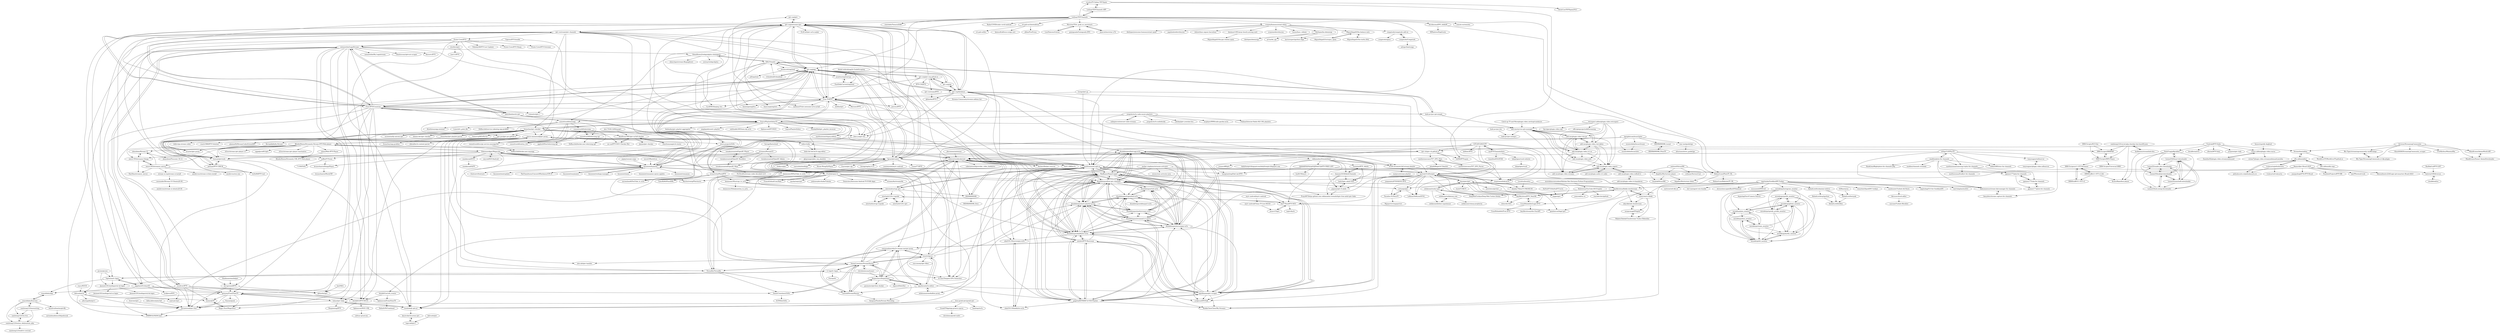 digraph G {
"iptv-org/iptv" -> "iptv-org/awesome-iptv" ["e"=1]
"AngellusMortis/sxm-player" -> "AngellusMortis/sxm-client"
"AngellusMortis/sxm-player" -> "kryptek/SiriusXM"
"iptv-restream/iptv-channels" -> "Free-IPTV/Countries"
"iptv-restream/iptv-channels" -> "iptv-org/awesome-iptv"
"iptv-restream/iptv-channels" -> "iptv-org/epg"
"iptv-restream/iptv-channels" -> "Free-TV/IPTV"
"iptv-restream/iptv-channels" -> "ruimaitre/iptv-1"
"iptv-restream/iptv-channels" -> "4gray/iptvnator"
"iptv-restream/iptv-channels" -> "linuxmint/hypnotix"
"iptv-restream/iptv-channels" -> "shen-yu/iptv-list"
"iptv-restream/iptv-channels" -> "freearhey/iptv-checker"
"iptv-restream/iptv-channels" -> "geonsey/Free2ViewTV"
"iptv-restream/iptv-channels" -> "iptv-org/database"
"iptv-restream/iptv-channels" -> "devsground/IPTV"
"iptv-restream/iptv-channels" -> "Tapiosinn/tv-logos"
"iptv-restream/iptv-channels" -> "epgshare01/share01"
"iptv-restream/iptv-channels" -> "Pirate-Crew/IPTV"
"LaQuay/TDTChannels" -> "LaQuay/TDTChannels-APP"
"LaQuay/TDTChannels" -> "ruvelro/TV-Online-TDT-Spain"
"LaQuay/TDTChannels" -> "Free-IPTV/Countries"
"LaQuay/TDTChannels" -> "remote-es/remotes" ["e"=1]
"LaQuay/TDTChannels" -> "Free-TV/IPTV"
"LaQuay/TDTChannels" -> "HelmerLuzo/PlutoTV_HL"
"LaQuay/TDTChannels" -> "iptv-org/awesome-iptv"
"LaQuay/TDTChannels" -> "statickidz/TemarioDAW" ["e"=1]
"LaQuay/TDTChannels" -> "ctt-gob-es/clienteafirma"
"LaQuay/TDTChannels" -> "davidmuma/EPG_dobleM"
"LaQuay/TDTChannels" -> "MovistarTV/tv_grab_es_movistartv"
"LaQuay/TDTChannels" -> "uvejota/homeassistant-edata"
"LaQuay/TDTChannels" -> "RadarCOVID/radar-covid-android" ["e"=1]
"LaQuay/TDTChannels" -> "iptv-org/epg"
"LaQuay/TDTChannels" -> "matthuisman/i.mjh.nz"
"SDRausty/au" -> "KebabLord/teriyaki" ["e"=1]
"Robotistan/YouTube-DIY-Projeler" -> "yemreak/iuc-ce"
"Robotistan/YouTube-DIY-Projeler" -> "DeepWebTurkiye/Deep-Web-Turkce-Siteler"
"Robotistan/YouTube-DIY-Projeler" -> "reactdersleri/github" ["e"=1]
"xteve-project/xTeVe" -> "iptv-org/epg" ["e"=1]
"xteve-project/xTeVe" -> "SenexCrenshaw/StreamMaster" ["e"=1]
"tvheadend/tvheadend" -> "iptv-org/epg" ["e"=1]
"tvheadend/tvheadend" -> "XMLTV/xmltv" ["e"=1]
"mathewmeconry/TV7_EPG_Data" -> "mathewmeconry/TV7_EPG_Parser"
"mathewmeconry/TV7_EPG_Data" -> "phaefelfinger/tv7playlist"
"Isayso/PlaylistEditorTV" -> "Isayso/PlaylistEditor"
"Isayso/PlaylistEditorTV" -> "huxuan/iptvtools"
"Isayso/PlaylistEditorTV" -> "PhunkyBob/iptv_playlist_browser"
"Isayso/PlaylistEditorTV" -> "add-ons/service.iptv.manager"
"Isayso/PlaylistEditorTV" -> "matthuisman/slyguy.addons" ["e"=1]
"Isayso/PlaylistEditorTV" -> "shen-yu/iptv-list"
"Isayso/PlaylistEditorTV" -> "hmlendea/iptv-playlist-aggregator"
"Isayso/PlaylistEditorTV" -> "benmoose39/YouTube_to_m3u" ["e"=1]
"Isayso/PlaylistEditorTV" -> "janglapuk/useetv-playlist"
"Isayso/PlaylistEditorTV" -> "saifshaikh1805/tata-sky-m3u" ["e"=1]
"Isayso/PlaylistEditorTV" -> "bebo-dot-dev/m3u-epg-editor"
"Isayso/PlaylistEditorTV" -> "iptv-pro/iptv-pro.github.io" ["e"=1]
"Isayso/PlaylistEditorTV" -> "Sphinxroot/IPTVM3U"
"Isayso/PlaylistEditorTV" -> "matthuisman/i.mjh.nz"
"Isayso/PlaylistEditorTV" -> "freearhey/iptv-checker"
"Cigaras/IPTV.bundle" -> "Isayso/PlaylistEditorTV" ["e"=1]
"Cigaras/IPTV.bundle" -> "notanewbie/LegalStream" ["e"=1]
"XMLTV/xmltv" -> "SilentButeo2/webgrabplus-siteinipack"
"XMLTV/xmltv" -> "K-vanc/Tempest-EPG-Generator"
"XMLTV/xmltv" -> "sunsettrack4/easyepg"
"XMLTV/xmltv" -> "evoactivity/PlutoIPTV"
"XMLTV/xmltv" -> "iptv-org/epg"
"XMLTV/xmltv" -> "cabernetwork/cabernet"
"XMLTV/xmltv" -> "shuaiscott/zap2xml"
"XMLTV/xmltv" -> "kodi-pvr/pvr.iptvsimple" ["e"=1]
"tellytv/telly" -> "pierre-emmanuelJ/iptv-proxy" ["e"=1]
"tellytv/telly" -> "cabernetwork/cabernet" ["e"=1]
"tellytv/telly" -> "bebo-dot-dev/m3u-epg-editor" ["e"=1]
"freearhey/iptv-checker" -> "freearhey/iptv-playlist-parser"
"freearhey/iptv-checker" -> "peterpt/IPTV-CHECK"
"freearhey/iptv-checker" -> "zhimin-dev/iptv-checker" ["e"=1]
"freearhey/iptv-checker" -> "huxuan/iptvtools"
"freearhey/iptv-checker" -> "AlexKwan1981/iptv-m3u8-checker"
"freearhey/iptv-checker" -> "Isayso/PlaylistEditorTV"
"freearhey/iptv-checker" -> "benmoose39/YouTube_to_m3u" ["e"=1]
"freearhey/iptv-checker" -> "sec-an/IPTV-M3U-Checker-Bot"
"freearhey/iptv-checker" -> "iptv-pro/iptv-pro.github.io" ["e"=1]
"freearhey/iptv-checker" -> "shen-yu/iptv-list"
"freearhey/iptv-checker" -> "Gemorroj/M3uParser"
"freearhey/iptv-checker" -> "pierre-emmanuelJ/iptv-proxy"
"freearhey/iptv-checker" -> "wuwentao/bj-unicom-iptv" ["e"=1]
"freearhey/iptv-checker" -> "naveenland4/YouTube_to_m3u"
"freearhey/iptv-checker" -> "iptv-ch/iptv-ch.github.io"
"tonywagner/mlbserver" -> "tonywagner/plugin.video.mlbserver"
"sunsettrack4/easyepg" -> "sunsettrack4/telerising"
"sunsettrack4/easyepg" -> "sunsettrack4/telerising-api"
"sunsettrack4/easyepg" -> "sunsettrack4/script.service.easyepg-lite"
"sunsettrack4/easyepg" -> "sunsettrack4/zattoo_tvh"
"sunsettrack4/easyepg" -> "b-jesch/tv_grab_file"
"sunsettrack4/easyepg" -> "DeBaschdi/service.takealug.epg-grabber"
"sunsettrack4/easyepg" -> "dlueth/easyepg.minimal"
"sunsettrack4/easyepg" -> "DeBaschdi/docker.new-easyepg"
"EdenwareApps/Megacubo" -> "brunochanrio/DangoPlayer"
"EdenwareApps/Megacubo" -> "lKinderBueno/Streamity-Xtream-IPTV-Web-player"
"EdenwareApps/Megacubo" -> "neffex97/Tiwee"
"EdenwareApps/Megacubo" -> "4gray/iptvnator"
"EdenwareApps/Megacubo" -> "oxyroid/M3UAndroid" ["e"=1]
"EdenwareApps/Megacubo" -> "ozankaraali/PiTV"
"EdenwareApps/Megacubo" -> "flixclusiveorg/Flixclusive" ["e"=1]
"EdenwareApps/Megacubo" -> "linuxmint/hypnotix"
"EdenwareApps/Megacubo" -> "m3u8-xtream/m3u8-xtream-playlist"
"EdenwareApps/Megacubo" -> "Fredolx/open-tv"
"EdenwareApps/Megacubo" -> "huxuan/iptvtools"
"iptv-ch/iptv-ch.github.io" -> "huxuan/iptvtools"
"iptv-ch/iptv-ch.github.io" -> "treshi/daily-iptv.al"
"iptv-ch/iptv-ch.github.io" -> "inspirationlinks/m3u"
"iptv-ch/iptv-ch.github.io" -> "vk496/IPTVspain"
"iptv-ch/iptv-ch.github.io" -> "K-vanc/Tempest-EPG-Generator"
"iptv-ch/iptv-ch.github.io" -> "mathewmeconry/TV7_EPG_Data"
"pierre-emmanuelJ/iptv-proxy" -> "kvaster/iptv-proxy"
"pierre-emmanuelJ/iptv-proxy" -> "lKinderBueno/Streamity-Xtream-IPTV-Web-player"
"pierre-emmanuelJ/iptv-proxy" -> "tellytv/telly" ["e"=1]
"pierre-emmanuelJ/iptv-proxy" -> "euzu/tuliprox"
"pierre-emmanuelJ/iptv-proxy" -> "cabernetwork/cabernet"
"pierre-emmanuelJ/iptv-proxy" -> "Threadfin/Threadfin" ["e"=1]
"pierre-emmanuelJ/iptv-proxy" -> "xteve-project/xTeVe" ["e"=1]
"pierre-emmanuelJ/iptv-proxy" -> "Kevinjil/Jellyfin.Xtream"
"pierre-emmanuelJ/iptv-proxy" -> "tellytv/go.xtream-codes"
"pierre-emmanuelJ/iptv-proxy" -> "coach1988/IPTV-Solution"
"pierre-emmanuelJ/iptv-proxy" -> "SenexCrenshaw/StreamMaster"
"pierre-emmanuelJ/iptv-proxy" -> "huxuan/iptvtools"
"pierre-emmanuelJ/iptv-proxy" -> "gtaman92/XtreamCodesExtendAPI"
"pierre-emmanuelJ/iptv-proxy" -> "alex-ahl/iptv-handler"
"pierre-emmanuelJ/iptv-proxy" -> "sonroyaalmerol/m3u-stream-merger-proxy"
"reysc/M3U8" -> "kilirushi/m3u" ["e"=1]
"KebabLord/turkanime-indirici" -> "KebabLord/dotfiles"
"KebabLord/turkanime-indirici" -> "KebabLord/teriyaki"
"KebabLord/turkanime-indirici" -> "KebabLord/esp2python"
"DeepWebTurkiye/Deep-Web-Turkce-Siteler" -> "sefakozan/turkce-iptv"
"Stream4me/addon" -> "alfa-addon/addon"
"Stream4me/addon" -> "WorldLiveTV/WorldLiveTV.github.io"
"daniel-widrick/zap2it-GuideScraping" -> "FastEddyCurrent/zap2xml"
"daniel-widrick/zap2it-GuideScraping" -> "arantius/zap2xml-py"
"peterpt/IPTV-CHECK" -> "huxuan/iptvtools"
"peterpt/IPTV-CHECK" -> "freearhey/iptv-checker"
"peterpt/IPTV-CHECK" -> "its0x08/IPTV-tool"
"kai258/tv" -> "djthawks/iptv" ["e"=1]
"add-ons/plugin.video.vtm.go" -> "add-ons/plugin.video.viervijfzes"
"add-ons/plugin.video.vtm.go" -> "add-ons/plugin.video.vrt.nu"
"add-ons/plugin.video.vtm.go" -> "add-ons/plugin.video.streamz"
"add-ons/plugin.video.vtm.go" -> "add-ons/service.iptv.manager"
"add-ons/plugin.video.vtm.go" -> "add-ons/plugin.video.regiotv"
"add-ons/plugin.video.vtm.go" -> "add-ons/plugin.video.yelo"
"LaQuay/TDTChannels-APP" -> "ruvelro/TV-Online-TDT-Spain"
"LaQuay/TDTChannels-APP" -> "LaQuay/TDTChannels"
"mar-mei/guide2go" -> "alturismo/xteve_guide2go"
"fastogt/fastocloud" -> "xtreamui/XtreamUI" ["e"=1]
"exodiver/IPTV" -> "kilirushi/m3u" ["e"=1]
"exodiver/IPTV" -> "boomski/TV" ["e"=1]
"exodiver/IPTV" -> "geonsey/Free2ViewTV" ["e"=1]
"exodiver/IPTV" -> "fotvnetwork/iptv-free" ["e"=1]
"exodiver/IPTV" -> "djthawks/iptv" ["e"=1]
"exodiver/IPTV" -> "bitsbb01/IPTV-M3US" ["e"=1]
"exodiver/IPTV" -> "notanewbie/LegalStream" ["e"=1]
"iptv-restream/IPTV" -> "djthawks/IPTV-1"
"sunsettrack4/zattoo_tvh" -> "sunsettrack4/telerising"
"picons/picons" -> "Jasmeet181/mediaportal-uk-logos" ["e"=1]
"picons/picons" -> "Tapiosinn/tv-logos" ["e"=1]
"freeview/iptv" -> "fotvnetwork/iptv-free" ["e"=1]
"add-ons/plugin.audio.vrt.radio" -> "add-ons/plugin.video.regiotv"
"kilirushi/m3u" -> "alluringabhi/iptv1" ["e"=1]
"kilirushi/m3u" -> "DMRWOLFIEINC/iptv"
"kilirushi/m3u" -> "mak-iptv/iptv"
"kilirushi/m3u" -> "boomski/TV"
"kilirushi/m3u" -> "fotvnetwork/iptv-free"
"bebo-dot-dev/m3u-epg-editor" -> "gkspranger/plex_top_playlists" ["e"=1]
"tvalacarta/pelisalacarta" -> "tvalacarta/tvalacarta"
"tvalacarta/pelisalacarta" -> "pelisalacarta-ce/pelisalacarta-ce"
"tvalacarta/pelisalacarta" -> "alfa-addon/addon"
"KebabLord/esp2python" -> "KebabLord/dotfiles"
"billacablewala/m3u8" -> "fotvnetwork/iptv-free" ["e"=1]
"Fazzani/grab" -> "fotvnetwork/iptv-free"
"mathewmeconry/TV7_EPG_Parser" -> "mathewmeconry/TV7_EPG_Data"
"4gray/iptvnator" -> "iptv-org/awesome-iptv"
"4gray/iptvnator" -> "Free-TV/IPTV"
"4gray/iptvnator" -> "iptv-org/epg"
"4gray/iptvnator" -> "Guovin/iptv-api" ["e"=1]
"4gray/iptvnator" -> "Fredolx/open-tv"
"4gray/iptvnator" -> "HerbertHe/iptv-sources" ["e"=1]
"4gray/iptvnator" -> "linuxmint/hypnotix"
"4gray/iptvnator" -> "EdenwareApps/Megacubo"
"4gray/iptvnator" -> "lizongying/my-tv-0" ["e"=1]
"4gray/iptvnator" -> "yaoxieyoulei/mytv-android" ["e"=1]
"4gray/iptvnator" -> "YanG-1989/m3u" ["e"=1]
"4gray/iptvnator" -> "yuanzl77/IPTV" ["e"=1]
"4gray/iptvnator" -> "vbskycn/iptv" ["e"=1]
"4gray/iptvnator" -> "caorushizi/mediago" ["e"=1]
"4gray/iptvnator" -> "Hiram-Wong/ZyPlayer" ["e"=1]
"iptv-org/awesome-iptv" -> "Free-TV/IPTV"
"iptv-org/awesome-iptv" -> "iptv-org/epg"
"iptv-org/awesome-iptv" -> "4gray/iptvnator"
"iptv-org/awesome-iptv" -> "iptv-org/iptv" ["e"=1]
"iptv-org/awesome-iptv" -> "biancangming/wtv" ["e"=1]
"iptv-org/awesome-iptv" -> "iptv-org/database"
"iptv-org/awesome-iptv" -> "imDazui/Tvlist-awesome-m3u-m3u8" ["e"=1]
"iptv-org/awesome-iptv" -> "HerbertHe/iptv-sources" ["e"=1]
"iptv-org/awesome-iptv" -> "EvilCult/iptv-m3u-maker" ["e"=1]
"iptv-org/awesome-iptv" -> "joevess/IPTV" ["e"=1]
"iptv-org/awesome-iptv" -> "iptv-restream/iptv-channels"
"iptv-org/awesome-iptv" -> "Cyril0563/lanjing_live" ["e"=1]
"iptv-org/awesome-iptv" -> "Free-IPTV/Countries"
"iptv-org/awesome-iptv" -> "YanG-1989/m3u" ["e"=1]
"iptv-org/awesome-iptv" -> "fanmingming/live" ["e"=1]
"linuxmint/warpinator" -> "linuxmint/hypnotix" ["e"=1]
"davidmuma/EPG_dobleM" -> "MPAndrew/EpgGratis"
"davidmuma/EPG_dobleM" -> "HelmerLuzo/PlutoTV_HL"
"popey/sosumi-snap" -> "linuxmint/hypnotix" ["e"=1]
"reklamalinir/freeadultiptv" -> "mazmiin/IPTV_Adults"
"reklamalinir/freeadultiptv" -> "bath3/iptv-adult-VOD"
"reklamalinir/freeadultiptv" -> "Izanami1618/AdultChannels"
"reklamalinir/freeadultiptv" -> "jromero88/iptv"
"reklamalinir/freeadultiptv" -> "Proyz007/https-github.com-reklamalinir-freeadultiptv-free-adult-iptv-links"
"reklamalinir/freeadultiptv" -> "gogoaia/iptv-6-adult"
"reklamalinir/freeadultiptv" -> "m3u8-xtream/m3u8-xtream-playlist"
"reklamalinir/freeadultiptv" -> "dailyfreeiptvblogspotcom/dailyfreeiptv.blogspot.com"
"reklamalinir/freeadultiptv" -> "AAAAAEXQOSyIpN2JZ0ehUQ/iPTV-FREE-LIST"
"lKinderBueno/Streamity-Xtream-IPTV-Web-player" -> "emre1393/xtreamui-things"
"lKinderBueno/Streamity-Xtream-IPTV-Web-player" -> "pierre-emmanuelJ/iptv-proxy"
"lKinderBueno/Streamity-Xtream-IPTV-Web-player" -> "lKinderBueno/Streamity-URL-IPTV-Web-player"
"lKinderBueno/Streamity-Xtream-IPTV-Web-player" -> "zGrav/xtream-iptv-player-reactnative" ["e"=1]
"lKinderBueno/Streamity-Xtream-IPTV-Web-player" -> "EdenwareApps/Megacubo"
"lKinderBueno/Streamity-Xtream-IPTV-Web-player" -> "tweakunwanted/OpenXC-Player"
"lKinderBueno/Streamity-Xtream-IPTV-Web-player" -> "neffex97/Tiwee"
"lKinderBueno/Streamity-Xtream-IPTV-Web-player" -> "emre1393/xtreamui_mirror"
"lKinderBueno/Streamity-Xtream-IPTV-Web-player" -> "telase/Web-IPTV-Player"
"lKinderBueno/Streamity-Xtream-IPTV-Web-player" -> "huxuan/iptvtools"
"lKinderBueno/Streamity-Xtream-IPTV-Web-player" -> "kvaster/iptv-proxy"
"lKinderBueno/Streamity-Xtream-IPTV-Web-player" -> "zGrav/xtream-iptv-player-v3" ["e"=1]
"lKinderBueno/Streamity-Xtream-IPTV-Web-player" -> "sajjadjaved01/iptv" ["e"=1]
"lKinderBueno/Streamity-Xtream-IPTV-Web-player" -> "DRM-Scripts/DRMPHP"
"lKinderBueno/Streamity-Xtream-IPTV-Web-player" -> "abanobem/Xtream-UI"
"KebabLord/teriyaki" -> "KebabLord/dotfiles"
"wuwentao/bj-unicom-iptv" -> "freearhey/iptv-checker" ["e"=1]
"Free-IPTV/Countries" -> "linuxmint/hypnotix"
"Free-IPTV/Countries" -> "geonsey/Free2ViewTV"
"Free-IPTV/Countries" -> "telase/iptv-links"
"Free-IPTV/Countries" -> "treshi/daily-iptv.al"
"Free-IPTV/Countries" -> "iptv-restream/iptv-channels"
"Free-IPTV/Countries" -> "iptv-org/epg"
"Free-IPTV/Countries" -> "bitsbb01/IPTV-M3US"
"Free-IPTV/Countries" -> "iptv-org/awesome-iptv"
"Free-IPTV/Countries" -> "Free-TV/IPTV"
"Free-IPTV/Countries" -> "notanewbie/LegalStream"
"Free-IPTV/Countries" -> "devsground/IPTV"
"Free-IPTV/Countries" -> "kodi-pvr/pvr.iptvsimple" ["e"=1]
"Free-IPTV/Countries" -> "jnk22/kodinerds-iptv" ["e"=1]
"Free-IPTV/Countries" -> "exodiver/IPTV" ["e"=1]
"Free-IPTV/Countries" -> "ruimaitre/iptv-1"
"freearhey/iptv-playlist-parser" -> "freearhey/iptv-checker"
"freearhey/iptv-playlist-parser" -> "freearhey/epg-grabber"
"sec-an/IPTV-M3U-Checker-Bot" -> "AlexKwan1981/iptv-m3u8-checker"
"Ramys/Iptv-Brasil-2025" -> "joaoguidugli/FTA-IPTV-Brasil"
"Ramys/Iptv-Brasil-2025" -> "PaulinhoProjects/IPTV-BR"
"Ramys/Iptv-Brasil-2025" -> "JairPPereira/tvweb"
"Ramys/Iptv-Brasil-2025" -> "Alissonfnxntc224/Login-iptvsmarters-Brasil-2023"
"Ramys/Iptv-Brasil-2025" -> "batista2169/diversos"
"Ramys/Iptv-Brasil-2025" -> "inspirationlinks/m3u"
"Ramys/Iptv-Brasil-2025" -> "ipstreet312/freeiptv"
"treshi/daily-iptv.al" -> "telase/iptv-links"
"treshi/daily-iptv.al" -> "keystroke3/custom-iptv"
"sefakozan/turkce-iptv" -> "sefakozan/sefakozan.com"
"sefakozan/turkce-iptv" -> "DeepWebTurkiye/Deep-Web-Turkce-Siteler"
"sefakozan/turkce-iptv" -> "sefakozan/kelime-uygulamasi"
"sefakozan/turkce-iptv" -> "hayatiptv/iptv"
"emre1393/xtreamui_mirror" -> "emre1393/xtreamui-things"
"emre1393/xtreamui_mirror" -> "NeySlim/xtreamui_mirror"
"emre1393/xtreamui_mirror" -> "abanobem/Xtream-UI"
"emre1393/xtreamui_mirror" -> "amidevous/xui.one"
"emre1393/xtreamui_mirror" -> "xtream-ui-org/xtream-ui-install"
"emre1393/xtreamui_mirror" -> "amidevous/xtream-ui-beta-install"
"geonsey/Free2ViewTV" -> "fotvnetwork/iptv-free"
"geonsey/Free2ViewTV" -> "DMRWOLFIEINC/iptv"
"geonsey/Free2ViewTV" -> "bitsbb01/IPTV-M3US"
"geonsey/Free2ViewTV" -> "boomski/TV"
"geonsey/Free2ViewTV" -> "Sphinxroot/Free2ViewTV"
"geonsey/Free2ViewTV" -> "telase/iptv-links"
"geonsey/Free2ViewTV" -> "Magic-Dust/MagicDust"
"geonsey/Free2ViewTV" -> "Fazzani/grab"
"ipstreet312/freeiptv" -> "inspirationlinks/m3u"
"ipstreet312/freeiptv" -> "schumijo/iptv"
"ipstreet312/freeiptv" -> "hayatiptv/iptv"
"ipstreet312/freeiptv" -> "Paradise-91/ParaTV"
"ipstreet312/freeiptv" -> "keyiflerolsun/IPTV_YenirMi"
"ipstreet312/freeiptv" -> "LeBazarDeBryan/XTVZ_"
"ipstreet312/freeiptv" -> "dtankdempse/free-iptv-channels"
"ipstreet312/freeiptv" -> "joaquinito2070/VAVOO-IPTV"
"ipstreet312/freeiptv" -> "matthuisman/i.mjh.nz"
"ipstreet312/freeiptv" -> "And73Smi/IPTV-M3U"
"ipstreet312/freeiptv" -> "dtankdempse/daddylive-m3u"
"ipstreet312/freeiptv" -> "rideordie16/tv"
"ipstreet312/freeiptv" -> "acidjesuz/EPGTalk"
"ipstreet312/freeiptv" -> "denden79den/TV-PREMIUM"
"ipstreet312/freeiptv" -> "gambiarras/legal-iptv"
"linuxmint/webapp-manager" -> "linuxmint/hypnotix" ["e"=1]
"AAAAAEXQOSyIpN2JZ0ehUQ/iPTV-FREE-LIST" -> "kupjta/iptv"
"AAAAAEXQOSyIpN2JZ0ehUQ/iPTV-FREE-LIST" -> "luongtamlong/Dak-Lak-IPTV" ["e"=1]
"AAAAAEXQOSyIpN2JZ0ehUQ/iPTV-FREE-LIST" -> "And73Smi/IPTV-M3U"
"AAAAAEXQOSyIpN2JZ0ehUQ/iPTV-FREE-LIST" -> "hud4156/mytv"
"epgshare01/share01" -> "Tapiosinn/tv-logos"
"epgshare01/share01" -> "acidjesuz/EPG"
"epgshare01/share01" -> "weareblahs/epg"
"epgshare01/share01" -> "geonsey/Free2ViewTV"
"epgshare01/share01" -> "SenexCrenshaw/xTeVe"
"danimart1991/pvpc-hourly-pricing-card" -> "MiguelAngelLV/ha-gas-station-spain"
"xeco23/WasIstLos" -> "linuxmint/hypnotix" ["e"=1]
"retrospect-addon/plugin.video.retrospect" -> "add-ons/plugin.video.viervijfzes"
"retrospect-addon/plugin.video.retrospect" -> "add-ons/plugin.video.vtm.go"
"retrospect-addon/plugin.video.retrospect" -> "add-ons/plugin.video.vrt.nu"
"retrospect-addon/plugin.video.retrospect" -> "add-ons/service.iptv.manager"
"retrospect-addon/plugin.video.retrospect" -> "Opvolger/plugin.video.uzg"
"retrospect-addon/plugin.video.retrospect" -> "add-ons/plugin.video.regiotv"
"retrospect-addon/plugin.video.retrospect" -> "a4k-openproject/a4kStreaming" ["e"=1]
"huxuan/iptvtools" -> "bitsbb01/IPTV-M3US"
"huxuan/iptvtools" -> "peterpt/IPTV-CHECK"
"huxuan/iptvtools" -> "fotvnetwork/iptv-free"
"ctt-gob-es/clienteafirma" -> "alfem/FireFirma"
"ctt-gob-es/clienteafirma" -> "ctt-gob-es/fire"
"ctt-gob-es/clienteafirma" -> "keensoft/alfresco-esign-cert" ["e"=1]
"kvaster/iptv-proxy" -> "pierre-emmanuelJ/iptv-proxy"
"hayatiptv/iptv" -> "ipstreet312/freeiptv"
"hayatiptv/iptv" -> "keyiflerolsun/IPTV_YenirMi"
"hayatiptv/iptv" -> "sefakozan/turkce-iptv"
"hayatiptv/iptv" -> "UzunMuhalefet/Legal-IPTV"
"hayatiptv/iptv" -> "itasli/TURKTV"
"hayatiptv/iptv" -> "newclews/iptvlist"
"hayatiptv/iptv" -> "keyiflerolsun/Kekik-cloudstream"
"sefakozan/kelime-uygulamasi" -> "sefakozan/sefakozan.com"
"sefakozan/sefakozan.com" -> "sefakozan/kelime-uygulamasi"
"sefakozan/sefakozan.com" -> "sefakozan/csharp-projelerim"
"interlark/ustvgo-iptv" -> "interlark/ustvgo-tvguide"
"interlark/ustvgo-iptv" -> "benmoose39/ustvgo_to_m3u"
"interlark/ustvgo-iptv" -> "interlark/123tv-iptv"
"interlark/ustvgo-iptv" -> "cabernetwork/cabernet"
"interlark/ustvgo-iptv" -> "matthuisman/i.mjh.nz"
"interlark/ustvgo-iptv" -> "interlark/123tv-tvguide"
"interlark/ustvgo-iptv" -> "fHDHR/fHDHR"
"chaichunyang/m3u-tester" -> "AlexKwan1981/iptv-m3u8-checker"
"telase/iptv-links" -> "fotvnetwork/iptv-free"
"telase/iptv-links" -> "treshi/daily-iptv.al"
"telase/iptv-links" -> "Wanjieming/IPTV"
"telase/iptv-links" -> "geonsey/Free2ViewTV"
"add-ons/plugin.video.viervijfzes" -> "add-ons/plugin.video.vtm.go"
"add-ons/plugin.video.viervijfzes" -> "add-ons/plugin.video.regiotv"
"add-ons/plugin.video.viervijfzes" -> "add-ons/plugin.video.vrt.nu"
"add-ons/plugin.video.viervijfzes" -> "add-ons/plugin.video.streamz"
"add-ons/plugin.video.viervijfzes" -> "add-ons/plugin.video.yelo"
"add-ons/plugin.video.viervijfzes" -> "add-ons/service.iptv.manager"
"fotvnetwork/iptv-free" -> "DMRWOLFIEINC/iptv"
"tgorgdotcom/locast2plex" -> "fHDHR/fHDHR"
"tgorgdotcom/locast2plex" -> "wouterdebie/locast2tuner"
"tgorgdotcom/locast2plex" -> "fHDHR/fHDHR_Locast"
"tgorgdotcom/locast2plex" -> "wouterdebie/locast2dvr"
"tgorgdotcom/locast2plex" -> "mar-mei/guide2go"
"tgorgdotcom/locast2plex" -> "tellytv/telly" ["e"=1]
"Tapiosinn/tv-logos" -> "epgshare01/share01"
"Tapiosinn/tv-logos" -> "Jasmeet181/mediaportal-uk-logos"
"Tapiosinn/tv-logos" -> "tv-logo/tv-logos"
"Tapiosinn/tv-logos" -> "weareblahs/epg"
"HaNoiIPTV/HaNoiIPTV.m3u" -> "kupjta/iptv" ["e"=1]
"tweakunwanted/OpenXC-Main" -> "tweakunwanted/OpenXC-Resellers"
"tweakunwanted/OpenXC-Main" -> "ProTechEx/xtream-codes-decoded-v2.9"
"add-ons/plugin.video.redbull.tv" -> "add-ons/plugin.video.tvvlaanderen"
"add-ons/plugin.video.redbull.tv" -> "add-ons/plugin.video.regiotv"
"evoactivity/PlutoIPTV" -> "TylerB260/PlutoXML"
"evoactivity/PlutoIPTV" -> "benmoose39/ustvgo_to_m3u"
"evoactivity/PlutoIPTV" -> "fotvnetwork/iptv-free"
"evoactivity/PlutoIPTV" -> "interlark/ustvgo-iptv"
"arantius/zap2xml-py" -> "FastEddyCurrent/zap2xml"
"arantius/zap2xml-py" -> "shuaiscott/zap2xml"
"AlexKwan1981/iptv-m3u8-checker" -> "sec-an/IPTV-M3U-Checker-Bot"
"AlexKwan1981/iptv-m3u8-checker" -> "chaichunyang/m3u-tester"
"AlexKwan1981/iptv-m3u8-checker" -> "Jamim/iptv-checker"
"sunsettrack4/telerising" -> "sunsettrack4/telerising-api"
"sunsettrack4/telerising" -> "DeBaschdi/docker.new-telerising-api"
"sunsettrack4/telerising" -> "sunsettrack4/zattoo_tvh"
"boomski/TV" -> "Magic-Dust/MagicDust"
"Magic-Dust/MagicDust" -> "boomski/TV"
"add-ons/plugin.video.yelo" -> "add-ons/plugin.video.regiotv"
"devsground/IPTV" -> "fotvnetwork/iptv-free"
"devsground/IPTV" -> "geonsey/Free2ViewTV"
"devsground/IPTV" -> "djthawks/iptv"
"add-ons/service.iptv.manager" -> "add-ons/plugin.video.viervijfzes"
"add-ons/service.iptv.manager" -> "add-ons/plugin.video.vtm.go"
"add-ons/service.iptv.manager" -> "add-ons/plugin.video.yelo"
"add-ons/service.iptv.manager" -> "add-ons/plugin.video.regiotv"
"add-ons/service.iptv.manager" -> "add-ons/plugin.video.vrt.nu"
"add-ons/service.iptv.manager" -> "add-ons/plugin.video.streamz"
"add-ons/service.iptv.manager" -> "kodi-pvr/pvr.nextpvr"
"Shadmanislam/bdiptv" -> "devsground/IPTV"
"xtreamui/XtreamUI" -> "tweakunwanted/OpenXC-Main"
"xtreamui/XtreamUI" -> "tweakunwanted/OpenXC-Admin"
"xtreamui/XtreamUI" -> "emre1393/xtreamui-things"
"xtreamui/XtreamUI" -> "tweakunwanted/OpenXC-Resellers"
"add-ons/plugin.video.tvvlaanderen" -> "add-ons/plugin.video.redbull.tv"
"abanobem/Xtream-UI" -> "abanobem/Flussonic-18.12"
"abanobem/Xtream-UI" -> "emre1393/xtreamui-things"
"telase/Web-IPTV-Player" -> "lKinderBueno/Streamity-URL-IPTV-Web-player"
"emre1393/xtreamui-things" -> "emre1393/xtreamui_mirror"
"emre1393/xtreamui-things" -> "NeySlim/xtreamui_mirror"
"emre1393/xtreamui-things" -> "abanobem/Xtream-UI"
"add-ons/plugin.video.regiotv" -> "add-ons/plugin.video.redbull.tv"
"add-ons/plugin.video.regiotv" -> "add-ons/plugin.audio.vrt.radio"
"add-ons/plugin.video.regiotv" -> "add-ons/plugin.video.streamz"
"add-ons/plugin.video.streamz" -> "add-ons/plugin.video.regiotv"
"tweakunwanted/OpenXC-Player" -> "tweakunwanted/OpenXC-Resellers"
"tweakunwanted/OpenXC-Resellers" -> "tweakunwanted/OpenXC-Main"
"tweakunwanted/OpenXC-Resellers" -> "tweakunwanted/OpenXC-Player"
"fHDHR/fHDHR_Locast" -> "fHDHR/fHDHR_PlutoTV"
"bitsbb01/IPTV-M3US" -> "Sphinxroot/M3U-URL"
"bitsbb01/IPTV-M3US" -> "DMRWOLFIEINC/iptv"
"batista2169/diversos" -> "cloudblood/uu"
"Sphinxroot/M3U-URL" -> "safwan-nj/satcom"
"luongz/iptv-jp" -> "Free-TV/IPTV" ["e"=1]
"luongz/iptv-jp" -> "matthuisman/i.mjh.nz" ["e"=1]
"luongz/iptv-jp" -> "ipstreet312/freeiptv" ["e"=1]
"andrew0/SiriusXM" -> "kryptek/SiriusXM"
"andrew0/SiriusXM" -> "schlarpc/SeriousCast"
"andrew0/SiriusXM" -> "AngellusMortis/sxm-client"
"andrew0/SiriusXM" -> "AngellusMortis/sxm-player"
"Free-TV/IPTV" -> "iptv-org/awesome-iptv"
"Free-TV/IPTV" -> "4gray/iptvnator"
"Free-TV/IPTV" -> "iptv-org/epg"
"Free-TV/IPTV" -> "linuxmint/hypnotix"
"Free-TV/IPTV" -> "joevess/IPTV" ["e"=1]
"Free-TV/IPTV" -> "iptv-org/iptv" ["e"=1]
"Free-TV/IPTV" -> "HerbertHe/iptv-sources" ["e"=1]
"Free-TV/IPTV" -> "YanG-1989/m3u" ["e"=1]
"Free-TV/IPTV" -> "biancangming/wtv" ["e"=1]
"Free-TV/IPTV" -> "zbefine/iptv" ["e"=1]
"Free-TV/IPTV" -> "imDazui/Tvlist-awesome-m3u-m3u8" ["e"=1]
"Free-TV/IPTV" -> "Free-IPTV/Countries"
"Free-TV/IPTV" -> "fanmingming/live" ["e"=1]
"Free-TV/IPTV" -> "Meroser/IPTV" ["e"=1]
"Free-TV/IPTV" -> "Cyril0563/lanjing_live" ["e"=1]
"linuxmint/hypnotix" -> "Free-TV/IPTV"
"linuxmint/hypnotix" -> "Free-IPTV/Countries"
"linuxmint/hypnotix" -> "4gray/iptvnator"
"linuxmint/hypnotix" -> "linuxmint/warpinator" ["e"=1]
"linuxmint/hypnotix" -> "linuxmint/webapp-manager" ["e"=1]
"linuxmint/hypnotix" -> "linuxmint/nemo" ["e"=1]
"linuxmint/hypnotix" -> "EdenwareApps/Megacubo"
"linuxmint/hypnotix" -> "iptv-org/epg"
"linuxmint/hypnotix" -> "linuxmint/cinnamon-spices-applets" ["e"=1]
"linuxmint/hypnotix" -> "Fredolx/open-tv"
"linuxmint/hypnotix" -> "iptv-org/awesome-iptv"
"linuxmint/hypnotix" -> "linuxmint/cinnamon" ["e"=1]
"linuxmint/hypnotix" -> "freetuxtv/freetuxtv"
"linuxmint/hypnotix" -> "linuxmint/mintupdate" ["e"=1]
"linuxmint/hypnotix" -> "TheTumultuousUnicornOfDarkness/CPU-X" ["e"=1]
"iptv-org/epg" -> "iptv-org/awesome-iptv"
"iptv-org/epg" -> "iptv-org/database"
"iptv-org/epg" -> "Free-TV/IPTV"
"iptv-org/epg" -> "xteve-project/xTeVe" ["e"=1]
"iptv-org/epg" -> "4gray/iptvnator"
"iptv-org/epg" -> "epgshare01/share01"
"iptv-org/epg" -> "iptv-org/api"
"iptv-org/epg" -> "iptv-org/iptv-org.github.io"
"iptv-org/epg" -> "matthuisman/i.mjh.nz"
"iptv-org/epg" -> "Threadfin/Threadfin" ["e"=1]
"iptv-org/epg" -> "tvheadend/tvheadend" ["e"=1]
"iptv-org/epg" -> "XMLTV/xmltv"
"iptv-org/epg" -> "Free-IPTV/Countries"
"iptv-org/epg" -> "K-vanc/Tempest-EPG-Generator"
"iptv-org/epg" -> "iptv-pro/iptv-pro.github.io" ["e"=1]
"weareblahs/epg" -> "weareblahs/freeview"
"Tundrak/IPTV-Italia" -> "leicaflorian/tvit"
"Tundrak/IPTV-Italia" -> "Stream4me/addon"
"Tundrak/IPTV-Italia" -> "sfiorini/IPTV-Italy"
"Tundrak/IPTV-Italia" -> "jurijnota/iptv-italy"
"Tundrak/IPTV-Italia" -> "iptv-ch/iptv-ch.github.io"
"Tundrak/IPTV-Italia" -> "icarus-addon/plugin.video.icarus"
"Tundrak/IPTV-Italia" -> "FelixFrog/pdfgrabber"
"kodi-pvr/pvr.iptvsimple" -> "add-ons/service.iptv.manager" ["e"=1]
"kodi-pvr/pvr.iptvsimple" -> "XMLTV/xmltv" ["e"=1]
"matthuisman/slyguy.addons" -> "matthuisman/i.mjh.nz" ["e"=1]
"benmoose39/YouTube_to_m3u" -> "naveenland4/YouTube_to_m3u" ["e"=1]
"benmoose39/YouTube_to_m3u" -> "benmoose39/ustvgo_to_m3u" ["e"=1]
"benmoose39/YouTube_to_m3u" -> "matthuisman/i.mjh.nz" ["e"=1]
"benmoose39/YouTube_to_m3u" -> "interlark/ustvgo-iptv" ["e"=1]
"iptv-pro/iptv-pro.github.io" -> "telase/iptv-links" ["e"=1]
"iptv-pro/iptv-pro.github.io" -> "treshi/daily-iptv.al" ["e"=1]
"benmoose39/ustvgo_to_m3u" -> "interlark/ustvgo-iptv"
"benmoose39/ustvgo_to_m3u" -> "benmoose39/dailymotion_to_m3u"
"kodi-pvr/pvr.hts" -> "kodi-pvr/pvr.nextpvr" ["e"=1]
"free-greek-iptv/greek-iptv" -> "GreekTVApp/epg-greece-cyprus"
"free-greek-iptv/greek-iptv" -> "fotvnetwork/iptv-free"
"free-greek-iptv/greek-iptv" -> "treshi/daily-iptv.al"
"free-greek-iptv/greek-iptv" -> "komhsgr/m3u"
"xtream-ui-org/xtream-ui-install" -> "xoceunder/Xtream-UI-Ubuntu20.04"
"ozankaraali/PiTV" -> "ozankaraali/QiTV"
"congatudo/Congatudo" -> "congatudo/congatudo-add-on"
"congatudo/Congatudo" -> "adrigzr/badconga"
"MainKronos/AnimeWorld-API" -> "MainKronos/Sonarr-AnimeDownloader"
"Leone25/bSmart-downloader" -> "Leone25/booktab-downloader"
"Leone25/bSmart-downloader" -> "Leone25/zanichelli-downloader"
"Leone25/bSmart-downloader" -> "Leone25/hub-young-downloader"
"Leone25/bSmart-downloader" -> "Leone25/reader-plus-downloader"
"Leone25/bSmart-downloader" -> "FelixFrog/pdfgrabber"
"uvejota/homeassistant-edata" -> "jagalindo/edistribucion"
"uvejota/homeassistant-edata" -> "duhow/hass-aigues-barcelona"
"uvejota/homeassistant-edata" -> "danimart1991/pvpc-hourly-pricing-card"
"uvejota/homeassistant-edata" -> "ldotlopez/ha-ideenergy"
"uvejota/homeassistant-edata" -> "uvejota/edistribucion"
"uvejota/homeassistant-edata" -> "luuuis/hass_wibeee"
"uvejota/homeassistant-edata" -> "congatudo/congatudo-add-on"
"uvejota/homeassistant-edata" -> "MiguelAngelLV/ha-balance-neto"
"uvejota/homeassistant-edata" -> "hectorespert/python-oligo"
"uvejota/homeassistant-edata" -> "ldotlopez/awesome-homeassistant-spain"
"Gemorroj/M3uParser" -> "zikwall/m3u-content-parser"
"fHDHR/fHDHR" -> "cabernetwork/cabernet"
"fHDHR/fHDHR" -> "fHDHR/fHDHR_Docs"
"HelmerLuzo/PlutoTV_HL" -> "HelmerLuzo/RakutenTV_HL"
"HelmerLuzo/PlutoTV_HL" -> "BuddyChewChew/My-Streams"
"congatudo/congatudo-add-on" -> "congatudo/Congatudo"
"congatudo/congatudo-add-on" -> "congatudo/agnoc"
"GreekTVApp/epg-greece-cyprus" -> "chrisliatas/greek-xmltv"
"jmarcet/movistar-u7d" -> "MovistarTV/tv_grab_es_movistartv"
"chwlibre/iptv" -> "treshi/daily-iptv.al"
"chwlibre/iptv" -> "toor11/IPTV"
"bath3/iptv-adult-VOD" -> "gogoaia/iptv-6-adult"
"abc1763613206/myiptv" -> "AlexKwan1981/iptv-m3u8-checker" ["e"=1]
"weareblahs/freeview" -> "samleong123/tonton_dailymotion_php"
"weareblahs/freeview" -> "faizalrozihan/myiptv6k"
"weareblahs/freeview" -> "samleong123/rtm-live"
"weareblahs/freeview" -> "samleong123/mewatchsg"
"weareblahs/freeview" -> "weareblahs/epg"
"maddox/pluto-for-channels" -> "robbiet480/stirr-for-channels"
"maddox/pluto-for-channels" -> "maddox/channels-strmlnks"
"maddox/pluto-for-channels" -> "matthuisman/samsung-tvplus-for-channels"
"maddox/pluto-for-channels" -> "jgomez177/plex-for-channels"
"maddox/pluto-for-channels" -> "babsonnexus/stream-link-manager-for-channels"
"maddox/pluto-for-channels" -> "m0ngr31/EPlusTV"
"maddox/pluto-for-channels" -> "HankLloydRight/pluto-for-channels-php"
"gogoaia/iptv-6-adult" -> "bath3/iptv-adult-VOD"
"gogoaia/iptv-6-adult" -> "Proyz007/https-github.com-reklamalinir-freeadultiptv-free-adult-iptv-links"
"cloudblood/uu" -> "batista2169/diversos"
"newclews/iptvlist" -> "kupjta/iptv"
"shen-yu/iptv-list" -> "naveenland4/YouTube_to_m3u"
"sunsettrack4/telerising-api" -> "sunsettrack4/telerising"
"sunsettrack4/telerising-api" -> "DeBaschdi/docker.new-telerising-api"
"sunsettrack4/telerising-api" -> "applesh00ter/telerising-api"
"sunsettrack4/telerising-api" -> "sunsettrack4/script.service.easyepg-lite"
"sunsettrack4/telerising-api" -> "sunsettrack4/zattoo_tvh"
"samleong123/mewatchsg" -> "samleong123/rtm-live"
"samleong123/mewatchsg" -> "samleong123/tonton_dailymotion_php"
"samleong123/mewatchsg" -> "weareblahs/freeview"
"Leone25/hub-young-downloader" -> "Leone25/booktab-downloader"
"Leone25/hub-young-downloader" -> "Leone25/bSmart-downloader"
"Leone25/hub-young-downloader" -> "Leone25/reader-plus-downloader"
"kilirushi/iptv" -> "logicrak/iptv1"
"Leone25/booktab-downloader" -> "Leone25/reader-plus-downloader"
"Leone25/booktab-downloader" -> "Leone25/zanichelli-downloader"
"Leone25/booktab-downloader" -> "Leone25/bSmart-downloader"
"Leone25/booktab-downloader" -> "Leone25/hub-young-downloader"
"MainKronos/Sonarr-AnimeDownloader" -> "MainKronos/AnimeWorld-API"
"wouterdebie/locast2tuner" -> "wouterdebie/locast2dvr"
"fHDHR/fHDHR_PlutoTV" -> "fHDHR/fHDHR_Locast"
"logicrak/iptv1" -> "keystroke3/custom-iptv"
"keystroke3/custom-iptv" -> "logicrak/iptv1"
"LITUATUI/M3UPT" -> "inspirationlinks/m3u"
"LITUATUI/M3UPT" -> "ipstreet312/freeiptv"
"LITUATUI/M3UPT" -> "myIPTVChannels/lists"
"LITUATUI/M3UPT" -> "gambiarras/legal-iptv"
"LITUATUI/M3UPT" -> "LeBazarDeBryan/XTVZ_"
"LITUATUI/M3UPT" -> "matthuisman/i.mjh.nz"
"LITUATUI/M3UPT" -> "iptv-ch/iptv-ch.github.io"
"LITUATUI/M3UPT" -> "lalifeier/IPTV" ["e"=1]
"LITUATUI/M3UPT" -> "luongtamlong/Dak-Lak-IPTV" ["e"=1]
"zhimin-dev/iptv-checker" -> "freearhey/iptv-checker" ["e"=1]
"m0ngr31/EPlusTV" -> "tonywagner/mlbserver"
"m0ngr31/EPlusTV" -> "fancybits/chrome-capture-for-channels"
"m0ngr31/EPlusTV" -> "maddox/pluto-for-channels"
"m0ngr31/EPlusTV" -> "matthuisman/samsung-tvplus-for-channels"
"m0ngr31/EPlusTV" -> "babsonnexus/stream-link-manager-for-channels"
"m0ngr31/EPlusTV" -> "cabernetwork/cabernet"
"m0ngr31/EPlusTV" -> "robbiet480/stirr-for-channels"
"Fredolx/open-tv" -> "4gray/iptvnator"
"Fredolx/open-tv" -> "Threadfin/Threadfin" ["e"=1]
"Fredolx/open-tv" -> "EdenwareApps/Megacubo"
"Fredolx/open-tv" -> "pigzillaaaaa/iptv-scraper"
"Fredolx/open-tv" -> "FrenchGithubUser/Hatt" ["e"=1]
"Fredolx/open-tv" -> "linuxmint/hypnotix"
"Fredolx/open-tv" -> "dtankdempse/free-iptv-channels"
"Fredolx/open-tv" -> "dtankdempse/daddylive-m3u"
"Fredolx/open-tv" -> "iptv-org/awesome-iptv"
"Fredolx/open-tv" -> "spocky/miproja1" ["e"=1]
"Fredolx/open-tv" -> "polymorphicshade/Tubular" ["e"=1]
"Fredolx/open-tv" -> "Generator/Awesome-Android-TV-FOSS-Apps" ["e"=1]
"Fredolx/open-tv" -> "streamyfin/streamyfin" ["e"=1]
"Fredolx/open-tv" -> "flixclusiveorg/Flixclusive" ["e"=1]
"Fredolx/open-tv" -> "mhdzumair/mediaflow-proxy" ["e"=1]
"mazmiin/IPTV_Adults" -> "bath3/iptv-adult-VOD"
"mazmiin/IPTV_Adults" -> "Izanami1618/AdultChannels"
"mazmiin/IPTV_Adults" -> "gogoaia/iptv-6-adult"
"Pirate-Crew/IPTV" -> "Pirate-Crew/IPTV-Sharp"
"Pirate-Crew/IPTV" -> "its0x08/IPTV-tool"
"Pirate-Crew/IPTV" -> "Pirate-Crew/IPTV-Extreme"
"Pirate-Crew/IPTV" -> "peterpt/IPTV-CHECK"
"Pirate-Crew/IPTV" -> "Nobody28/IPTV-List-Updater"
"Pirate-Crew/IPTV" -> "pierre-emmanuelJ/iptv-proxy"
"Pirate-Crew/IPTV" -> "notanewbie/LegalStream"
"Pirate-Crew/IPTV" -> "chwlibre/iptv"
"Pirate-Crew/IPTV" -> "treshi/daily-iptv.al"
"iptv-org/database" -> "iptv-org/api"
"iptv-org/database" -> "iptv-org/iptv-org.github.io"
"iptv-org/database" -> "iptv-org/epg"
"iptv-org/database" -> "iptv-org/awesome-iptv"
"iptv-org/database" -> "matthuisman/i.mjh.nz"
"iptv-org/database" -> "Free-TV/IPTV"
"iptv-org/database" -> "dtankdempse/thetvapp-m3u"
"iptv-org/database" -> "reklamalinir/freeadultiptv"
"iptv-org/database" -> "m3u8-xtream/m3u8-xtream-playlist"
"iptv-org/database" -> "4gray/iptvnator"
"iptv-org/database" -> "XMLTV/xmltv"
"iptv-org/database" -> "Stremio-Community/stremio-addons-list" ["e"=1]
"iptv-org/database" -> "shen-yu/iptv-list"
"iptv-org/database" -> "ipstreet312/freeiptv"
"iptv-org/database" -> "djthawks/IPTV-1"
"Threadfin/Threadfin" -> "SenexCrenshaw/StreamMaster" ["e"=1]
"Threadfin/Threadfin" -> "cabernetwork/cabernet" ["e"=1]
"Threadfin/Threadfin" -> "SenexCrenshaw/xTeVe" ["e"=1]
"Threadfin/Threadfin" -> "carlreid/StreamMaster" ["e"=1]
"iptv-org/api" -> "iptv-org/database"
"iptv-org/api" -> "iptv-org/iptv-org.github.io"
"iptv-org/api" -> "iptv-org/epg"
"myIPTVChannels/lists" -> "LITUATUI/M3UPT"
"myIPTVChannels/lists" -> "hdnpt/geartrack-website"
"myIPTVChannels/lists" -> "inspirationlinks/m3u"
"myIPTVChannels/lists" -> "teamblue65/LISTAS"
"euzu/tuliprox" -> "sparkison/m3u-editor"
"euzu/tuliprox" -> "sonroyaalmerol/m3u-stream-merger-proxy"
"euzu/tuliprox" -> "SenexCrenshaw/StreamMaster"
"euzu/tuliprox" -> "alex-ahl/iptv-handler"
"euzu/tuliprox" -> "cmcconomy/iptv-filter"
"euzu/tuliprox" -> "Dispatcharr/Dispatcharr"
"euzu/tuliprox" -> "cabernetwork/cabernet"
"euzu/tuliprox" -> "dtankdempse/m3u-playlist-proxy"
"euzu/tuliprox" -> "gogetta69/TMDB-To-VOD-Playlist"
"euzu/tuliprox" -> "dtankdempse/free-iptv-channels"
"iptv-org/iptv-org.github.io" -> "iptv-org/database"
"iptv-org/iptv-org.github.io" -> "iptv-org/api"
"iptv-org/iptv-org.github.io" -> "iptv-org/epg"
"iptv-org/iptv-org.github.io" -> "shen-yu/iptv-list"
"iptv-org/iptv-org.github.io" -> "IPTV-CN/IPTV"
"iptv-org/iptv-org.github.io" -> "huxuan/iptvtools"
"iptv-org/iptv-org.github.io" -> "iptv-org/awesome-iptv"
"iptv-org/iptv-org.github.io" -> "iptv-restream/IPTV"
"matthuisman/i.mjh.nz" -> "dtankdempse/free-iptv-channels"
"matthuisman/i.mjh.nz" -> "dtankdempse/daddylive-m3u"
"matthuisman/i.mjh.nz" -> "pigzillaaaaa/iptv-scraper"
"matthuisman/i.mjh.nz" -> "cabernetwork/cabernet"
"matthuisman/i.mjh.nz" -> "HelmerLuzo/PlutoTV_HL"
"matthuisman/i.mjh.nz" -> "benmoose39/YouTube_to_m3u" ["e"=1]
"matthuisman/i.mjh.nz" -> "ipstreet312/freeiptv"
"matthuisman/i.mjh.nz" -> "bitsbb01/m3u8_creator"
"matthuisman/i.mjh.nz" -> "interlark/ustvgo-iptv"
"matthuisman/i.mjh.nz" -> "dtankdempse/thetvapp-m3u"
"matthuisman/i.mjh.nz" -> "benmoose39/ustvgo_to_m3u"
"matthuisman/i.mjh.nz" -> "luongtamlong/Dak-Lak-IPTV" ["e"=1]
"matthuisman/i.mjh.nz" -> "schumijo/iptv"
"matthuisman/i.mjh.nz" -> "TheBinaryNinja/tvapp2"
"matthuisman/i.mjh.nz" -> "K-vanc/Tempest-EPG-Generator"
"ldotlopez/ha-ideenergy" -> "ad-ha/ide_api"
"ldotlopez/ha-ideenergy" -> "hectorespert/python-oligo"
"ldotlopez/ha-ideenergy" -> "ldotlopez/ideenergy"
"cabernetwork/cabernet" -> "dtankdempse/daddylive-m3u"
"cabernetwork/cabernet" -> "cabernetwork/provider_video_daddylive"
"cabernetwork/cabernet" -> "fHDHR/fHDHR"
"cabernetwork/cabernet" -> "dtankdempse/thetvapp-m3u"
"cabernetwork/cabernet" -> "SenexCrenshaw/StreamMaster"
"cabernetwork/cabernet" -> "pigzillaaaaa/iptv-scraper"
"cabernetwork/cabernet" -> "dtankdempse/free-iptv-channels"
"cabernetwork/cabernet" -> "matthuisman/i.mjh.nz"
"cabernetwork/cabernet" -> "Threadfin/Threadfin" ["e"=1]
"cabernetwork/cabernet" -> "TheBinaryNinja/tvapp2"
"cabernetwork/cabernet" -> "dtankdempse/m3u-playlist-proxy"
"cabernetwork/cabernet" -> "sdmf19119/daddylive-m3u"
"cabernetwork/cabernet" -> "benmoose39/ustvgo_to_m3u"
"cabernetwork/cabernet" -> "gogetta69/TMDB-To-VOD-Playlist"
"cabernetwork/cabernet" -> "interlark/ustvgo-iptv"
"neffex97/Tiwee" -> "7-USH/TeVe"
"neffex97/Tiwee" -> "brunochanrio/DangoPlayer"
"junguler/m3u-radio-music-playlists" -> "mikepierce/internet-radio-streams"
"junguler/m3u-radio-music-playlists" -> "junguler/m3u-audiobooks"
"junguler/m3u-radio-music-playlists" -> "matthuisman/i.mjh.nz"
"junguler/m3u-radio-music-playlists" -> "abskmj/iptv-youtube-live" ["e"=1]
"junguler/m3u-radio-music-playlists" -> "Isayso/PlaylistEditorTV"
"junguler/m3u-radio-music-playlists" -> "mcplayer9999/radio-garden-m3u"
"junguler/m3u-radio-music-playlists" -> "Pulham/Internet-Radio-HQ-URL-playlists"
"inspirationlinks/m3u" -> "denden79den/TV-PREMIUM"
"inspirationlinks/m3u" -> "ipstreet312/freeiptv"
"inspirationlinks/m3u" -> "schumijo/iptv"
"Zanzibar82/plugin.video.streamondemand" -> "icarus-addon/plugin.video.icarus"
"matthuisman/samsung-tvplus-for-channels" -> "jgomez177/tubi-for-channels"
"matthuisman/samsung-tvplus-for-channels" -> "matthuisman/frndlytv-for-channels"
"matthuisman/samsung-tvplus-for-channels" -> "jgomez177/plex-for-channels"
"parker-stephens/siriusxm-activator" -> "xisonc/sxm-activator-pwa"
"parker-stephens/siriusxm-activator" -> "AngellusMortis/sxm-player"
"parker-stephens/siriusxm-activator" -> "TheBinaryNinja/tvapp2"
"parker-stephens/siriusxm-activator" -> "dtankdempse/moveonjoy-m3u"
"parker-stephens/siriusxm-activator" -> "dtankdempse/free-iptv-channels"
"bitsbb01/m3u8_creator" -> "Sphinxroot/Free2ViewTV"
"bitsbb01/m3u8_creator" -> "bitsbb01/IPTV-M3US"
"samleong123/tonton_dailymotion_php" -> "samleong123/rtm-live"
"samleong123/tonton_dailymotion_php" -> "samleong123/unifi-tv-revived"
"faizalrozihan/myiptv6k" -> "azrinahmademuri/bijanbusuk"
"samleong123/vercel-php-clearkey-hex-base64-json" -> "ImAleeexx/streamlink-drm" ["e"=1]
"samleong123/vercel-php-clearkey-hex-base64-json" -> "DRM-Scripts/MPD-Player"
"samleong123/vercel-php-clearkey-hex-base64-json" -> "KratosRepo/drm-player"
"samleong123/vercel-php-clearkey-hex-base64-json" -> "DRM-Scripts/DRMPHP"
"Leone25/zanichelli-downloader" -> "Leone25/booktab-downloader"
"Leone25/zanichelli-downloader" -> "Leone25/bSmart-downloader"
"Leone25/zanichelli-downloader" -> "Leone25/reader-plus-downloader"
"Leone25/zanichelli-downloader" -> "Leone25/hub-young-downloader"
"Sphinxroot/Free2ViewTV" -> "DeltaSr95/Combined"
"samleong123/rtm-live" -> "samleong123/tonton_dailymotion_php"
"HasBahCa/IPTV-LIST" -> "batista2169/diversos"
"Izanami1618/AdultChannels" -> "bath3/iptv-adult-VOD"
"Izanami1618/AdultChannels" -> "mazmiin/IPTV_Adults"
"Izanami1618/AdultChannels" -> "gogoaia/iptv-6-adult"
"Izanami1618/AdultChannels" -> "Proyz007/https-github.com-reklamalinir-freeadultiptv-free-adult-iptv-links"
"keyiflerolsun/IPTV_YenirMi" -> "keyiflerolsun/Kekik-cloudstream"
"keyiflerolsun/IPTV_YenirMi" -> "rideordie16/tv"
"keyiflerolsun/IPTV_YenirMi" -> "UzunMuhalefet/Legal-IPTV"
"Leone25/reader-plus-downloader" -> "Leone25/booktab-downloader"
"Jasmeet181/mediaportal-uk-logos" -> "Jasmeet181/mediaportal-us-logos"
"Jasmeet181/mediaportal-uk-logos" -> "Jasmeet181/mediaportal-de-logos"
"notanewbie/LegalStream" -> "geonsey/Free2ViewTV"
"notanewbie/LegalStream" -> "fotvnetwork/iptv-free"
"notanewbie/LegalStream" -> "exodiver/IPTV" ["e"=1]
"notanewbie/LegalStream" -> "notanewbie/My-Legalstream"
"notanewbie/LegalStream" -> "kilirushi/m3u"
"notanewbie/LegalStream" -> "treshi/daily-iptv.al"
"notanewbie/LegalStream" -> "mak-iptv/iptv"
"notanewbie/LegalStream" -> "eliashussary/iptvcat-scraper"
"notanewbie/LegalStream" -> "evoactivity/PlutoIPTV"
"notanewbie/LegalStream" -> "Magic-Dust/MagicDust"
"notanewbie/LegalStream" -> "fluxustv/IPTV"
"notanewbie/LegalStream" -> "SilentButeo2/webgrabplus-siteinipack"
"notanewbie/LegalStream" -> "djthawks/iptv"
"notanewbie/LegalStream" -> "bitsbb01/IPTV-M3US"
"notanewbie/LegalStream" -> "jnk22/kodinerds-iptv" ["e"=1]
"oxyroid/M3UAndroid" -> "EdenwareApps/Megacubo" ["e"=1]
"SenexCrenshaw/StreamMaster" -> "Threadfin/Threadfin" ["e"=1]
"SenexCrenshaw/StreamMaster" -> "SenexCrenshaw/xTeVe"
"SenexCrenshaw/StreamMaster" -> "Dispatcharr/Dispatcharr"
"SenexCrenshaw/StreamMaster" -> "carlreid/StreamMaster"
"SenexCrenshaw/StreamMaster" -> "cabernetwork/cabernet"
"SenexCrenshaw/StreamMaster" -> "euzu/tuliprox"
"SenexCrenshaw/StreamMaster" -> "sparkison/m3u-editor"
"SenexCrenshaw/StreamMaster" -> "tv-logo/tv-logos"
"SenexCrenshaw/StreamMaster" -> "chrisbenincasa/tunarr" ["e"=1]
"SenexCrenshaw/StreamMaster" -> "sonroyaalmerol/m3u-stream-merger-proxy"
"SenexCrenshaw/StreamMaster" -> "dtankdempse/free-iptv-channels"
"brunochanrio/DangoPlayer" -> "brunochanrio/MochiTIF"
"mikepierce/internet-radio-streams" -> "junguler/m3u-radio-music-playlists"
"interlark/ustvgo-tvguide" -> "interlark/123tv-tvguide"
"sunsettrack4/script.service.easyepg-lite" -> "DeBaschdi/docker.new-easyepg"
"FelixFrog/pdfgrabber" -> "Leone25/bSmart-downloader"
"FelixFrog/pdfgrabber" -> "Leone25/zanichelli-downloader"
"FelixFrog/pdfgrabber" -> "Leone25/hub-young-downloader"
"FelixFrog/pdfgrabber" -> "Leone25/booktab-downloader"
"FelixFrog/pdfgrabber" -> "Leone25/reader-plus-downloader"
"symbuzzer/Turkish-Ad-Hosts" -> "bkrucarci/turk-adlist"
"ImAleeexx/streamlink-drm" -> "KratosRepo/drm-player" ["e"=1]
"ImAleeexx/streamlink-drm" -> "samleong123/vercel-php-clearkey-hex-base64-json" ["e"=1]
"interlark/123tv-iptv" -> "interlark/123tv-tvguide"
"SenexCrenshaw/xTeVe" -> "SenexCrenshaw/StreamMaster"
"SenexCrenshaw/xTeVe" -> "SCP002/xTeVe"
"tv-logo/tv-logos" -> "Fourqui/tv"
"tv-logo/tv-logos" -> "Tapiosinn/tv-logos"
"tv-logo/tv-logos" -> "Jasmeet181/mediaportal-uk-logos"
"tv-logo/tv-logos" -> "K-vanc/Tempest-EPG-Generator"
"tv-logo/tv-logos" -> "SenexCrenshaw/StreamMaster"
"interlark/123tv-tvguide" -> "interlark/123tv-iptv"
"interlark/123tv-tvguide" -> "And73Smi/IPTV-M3U"
"interlark/123tv-tvguide" -> "interlark/ustvgo-tvguide"
"DRM-Scripts/XUI-One" -> "DRM-Scripts/DRMPHP"
"DRM-Scripts/XUI-One" -> "DRM-Scripts/MPD-Player"
"schumijo/iptv" -> "Paradise-91/ParaTV"
"schumijo/iptv" -> "LeBazarDeBryan/XTVZ_"
"FastEddyCurrent/zap2xml" -> "arantius/zap2xml-py"
"MiguelAngelLV/ha-balance-neto" -> "MiguelAngelLV/ha-tarifa-20td"
"MiguelAngelLV/ha-balance-neto" -> "MiguelAngelLV/octopus_spain"
"jesaro15/iptv" -> "And73Smi/IPTV-M3U"
"icarus-addon/plugin.video.icarus" -> "Zanzibar82/plugin.video.streamondemand"
"icarus-addon/plugin.video.icarus" -> "orione7/plugin.video.streamondemand-pureita"
"DRM-Scripts/MPD-Player" -> "DRM-Scripts/DRMPHP"
"DRM-Scripts/MPD-Player" -> "DRM-Scripts/o11-OTT-Streamer"
"DRM-Scripts/MPD-Player" -> "DRM-Scripts/Universal-DRM"
"DRM-Scripts/DRMPHP" -> "DRM-Scripts/MPD-Player"
"carlreid/StreamMaster" -> "Dispatcharr/Dispatcharr"
"carlreid/StreamMaster" -> "SergeantPanda/Stream-Watchdog"
"carlreid/StreamMaster" -> "SenexCrenshaw/StreamMaster"
"carlreid/StreamMaster" -> "sonroyaalmerol/m3u-stream-merger-proxy"
"MiguelAngelLV/octopus_spain" -> "MiguelAngelLV/ha-balance-neto"
"Paradise-91/ParaTV" -> "schumijo/iptv"
"Paradise-91/ParaTV" -> "Mgsportstv/mgsportstv"
"fancybits/chrome-capture-for-channels" -> "babsonnexus/stream-link-manager-for-channels"
"xoceunder/Xtream-UI-Ubuntu20.04" -> "amidevous/xtream-ui-ubuntu20.04"
"MiguelAngelLV/ha-tarifa-20td" -> "MiguelAngelLV/ha-balance-neto"
"DRM-Scripts/o11-OTT-Streamer" -> "DRMStuff/O11-OTT-v2"
"DRM-Scripts/o11-OTT-Streamer" -> "DRMStuff/o11-OTT-v2.2b1"
"Blu-Tiger/streamingcommunity-unofficialapi" -> "Blu-Tiger/StreamingCommunity-yt-dlp-plugin"
"And73Smi/IPTV-M3U" -> "jesaro15/iptv"
"And73Smi/IPTV-M3U" -> "toptiviku/tv"
"And73Smi/IPTV-M3U" -> "gambiarras/legal-iptv"
"And73Smi/IPTV-M3U" -> "interlark/123tv-tvguide"
"misiektoja/instagram_monitor" -> "misiektoja/spotify_monitor"
"misiektoja/instagram_monitor" -> "misiektoja/github_monitor"
"misiektoja/instagram_monitor" -> "misiektoja/spotify_profile_monitor"
"misiektoja/instagram_monitor" -> "misiektoja/lastfm_monitor"
"misiektoja/instagram_monitor" -> "Argeolog/Onvif-Camera-Search"
"misiektoja/instagram_monitor" -> "misiektoja/lol_monitor"
"misiektoja/instagram_monitor" -> "misiektoja/psn_monitor"
"misiektoja/instagram_monitor" -> "misiektoja/steam_monitor"
"Arrowar/StreamingCommunity" -> "MainKronos/Sonarr-AnimeDownloader"
"Arrowar/StreamingCommunity" -> "Blu-Tiger/StreamingCommunity-yt-dlp-plugin"
"Arrowar/StreamingCommunity" -> "Blu-Tiger/streamingcommunity-unofficialapi"
"Arrowar/StreamingCommunity" -> "Stream4me/addon"
"Arrowar/StreamingCommunity" -> "Ghost6446/StreamingCommunity_scraper"
"Arrowar/StreamingCommunity" -> "MainKronos/AnimeWorld-API"
"Arrowar/StreamingCommunity" -> "UrloMythus/MammaMia" ["e"=1]
"chrisbenincasa/tunarr" -> "SenexCrenshaw/StreamMaster" ["e"=1]
"chrisbenincasa/tunarr" -> "Dispatcharr/Dispatcharr" ["e"=1]
"ruvelro/TV-Online-TDT-Spain" -> "vk496/IPTVspain"
"ruvelro/TV-Online-TDT-Spain" -> "David-Lor/TDTSpain2VLC"
"ruvelro/TV-Online-TDT-Spain" -> "LaQuay/TDTChannels-APP"
"UzunMuhalefet/Legal-IPTV" -> "keyiflerolsun/IPTV_YenirMi"
"UzunMuhalefet/Legal-IPTV" -> "keyiflerolsun/ythls-FastAPI"
"UzunMuhalefet/Legal-IPTV" -> "UzunMuhalefet/Free-IPTV"
"SilentButeo2/webgrabplus-siteinipack" -> "K-vanc/Tempest-EPG-Generator"
"SilentButeo2/webgrabplus-siteinipack" -> "XMLTV/xmltv"
"SilentButeo2/webgrabplus-siteinipack" -> "awiouy/webgrabplus"
"SilentButeo2/webgrabplus-siteinipack" -> "sunsettrack4/easyepg"
"SilentButeo2/webgrabplus-siteinipack" -> "xbmc/inputstream.ffmpegdirect" ["e"=1]
"bkrucarci/turk-adlist" -> "saurane/Turkish-Blocklist"
"m3u8-xtream/m3u8-xtream-playlist" -> "matjava/xtream-playlist"
"m3u8-xtream/m3u8-xtream-playlist" -> "ipstreet312/freeiptv"
"m3u8-xtream/m3u8-xtream-playlist" -> "inspirationlinks/m3u"
"sonroyaalmerol/m3u-stream-merger-proxy" -> "sparkison/m3u-editor"
"sonroyaalmerol/m3u-stream-merger-proxy" -> "euzu/tuliprox"
"sonroyaalmerol/m3u-stream-merger-proxy" -> "carlreid/StreamMaster"
"sonroyaalmerol/m3u-stream-merger-proxy" -> "antebrl/IPTV-Restream"
"sonroyaalmerol/m3u-stream-merger-proxy" -> "Dispatcharr/Dispatcharr"
"keyiflerolsun/Kekik-cloudstream" -> "maarrem/cs-Kekik"
"keyiflerolsun/Kekik-cloudstream" -> "keyiflerolsun/IPTV_YenirMi"
"keyiflerolsun/Kekik-cloudstream" -> "nikyokki/nik-cloudstream"
"keyiflerolsun/Kekik-cloudstream" -> "UzunMuhalefet/Legal-IPTV"
"keyiflerolsun/Kekik-cloudstream" -> "hayatiptv/iptv"
"Love4vn/love4vn" -> "denden79den/TV-PREMIUM"
"Love4vn/love4vn" -> "kupjta/iptv"
"hdnpt/geartrack-website" -> "hdnpt/geartrack"
"matjava/xtream-playlist" -> "m3u8-xtream/m3u8-xtream-playlist"
"misiektoja/xbox_monitor" -> "misiektoja/lol_monitor"
"misiektoja/xbox_monitor" -> "misiektoja/lastfm_monitor"
"misiektoja/xbox_monitor" -> "misiektoja/steam_monitor"
"LuisPalacios/tvhstar" -> "MovistarTV/tv_grab_es_movistartv"
"DRMStuff/O11-OTT-v2" -> "DRM-Scripts/o11-OTT-Streamer"
"gogetta69/TMDB-To-VOD-Playlist" -> "TheBinaryNinja/tvapp2"
"gogetta69/TMDB-To-VOD-Playlist" -> "pigzillaaaaa/iptv-scraper"
"gogetta69/TMDB-To-VOD-Playlist" -> "antebrl/IPTV-Restream"
"gogetta69/TMDB-To-VOD-Playlist" -> "dtankdempse/m3u-playlist-proxy"
"gogetta69/TMDB-To-VOD-Playlist" -> "dtankdempse/moveonjoy-m3u"
"gogetta69/TMDB-To-VOD-Playlist" -> "BuddyChewChew/My-Streams"
"gogetta69/TMDB-To-VOD-Playlist" -> "dtankdempse/thetvapp-m3u"
"gogetta69/TMDB-To-VOD-Playlist" -> "dtankdempse/streamed-su-sports"
"gogetta69/TMDB-To-VOD-Playlist" -> "dtankdempse/daddylive-m3u"
"gogetta69/TMDB-To-VOD-Playlist" -> "sdmf19119/daddylive-m3u"
"gogetta69/TMDB-To-VOD-Playlist" -> "dtankdempse/free-iptv-channels"
"jgomez177/pluto-for-channels" -> "jgomez177/tubi-for-channels"
"jgomez177/plex-for-channels" -> "jgomez177/tubi-for-channels"
"jgomez177/plex-for-channels" -> "jgomez177/pluto-for-channels"
"jgomez177/tubi-for-channels" -> "jgomez177/plex-for-channels"
"jgomez177/tubi-for-channels" -> "jgomez177/pluto-for-channels"
"DRMStuff/o11-OTT-v2.2b1" -> "DRM-Scripts/o11-OTT-Streamer"
"DRMStuff/o11-OTT-v2.2b1" -> "DRMStuff/O11-OTT-v2"
"DRMStuff/o11-OTT-v2.2b1" -> "KratosRepo/drm-player"
"misiektoja/spotify_monitor" -> "misiektoja/github_monitor"
"misiektoja/spotify_monitor" -> "misiektoja/lastfm_monitor"
"misiektoja/spotify_monitor" -> "misiektoja/spotify_profile_monitor"
"misiektoja/spotify_monitor" -> "misiektoja/lol_monitor"
"misiektoja/spotify_monitor" -> "misiektoja/psn_monitor"
"misiektoja/psn_monitor" -> "misiektoja/lol_monitor"
"misiektoja/psn_monitor" -> "misiektoja/github_monitor"
"misiektoja/psn_monitor" -> "misiektoja/xbox_monitor"
"misiektoja/github_monitor" -> "misiektoja/lastfm_monitor"
"misiektoja/github_monitor" -> "misiektoja/lol_monitor"
"misiektoja/github_monitor" -> "misiektoja/spotify_profile_monitor"
"misiektoja/github_monitor" -> "misiektoja/spotify_monitor"
"misiektoja/github_monitor" -> "misiektoja/psn_monitor"
"misiektoja/spotify_profile_monitor" -> "misiektoja/github_monitor"
"misiektoja/spotify_profile_monitor" -> "misiektoja/lastfm_monitor"
"misiektoja/spotify_profile_monitor" -> "misiektoja/spotify_monitor"
"misiektoja/spotify_profile_monitor" -> "misiektoja/lol_monitor"
"misiektoja/lol_monitor" -> "misiektoja/lastfm_monitor"
"misiektoja/lol_monitor" -> "misiektoja/psn_monitor"
"misiektoja/lol_monitor" -> "misiektoja/xbox_monitor"
"Blu-Tiger/StreamingCommunity-yt-dlp-plugin" -> "Blu-Tiger/streamingcommunity-unofficialapi"
"misiektoja/lastfm_monitor" -> "misiektoja/github_monitor"
"misiektoja/lastfm_monitor" -> "misiektoja/lol_monitor"
"misiektoja/steam_monitor" -> "misiektoja/lol_monitor"
"misiektoja/steam_monitor" -> "misiektoja/xbox_monitor"
"misiektoja/steam_monitor" -> "misiektoja/lastfm_monitor"
"misiektoja/steam_monitor" -> "misiektoja/github_monitor"
"misiektoja/steam_monitor" -> "misiektoja/psn_monitor"
"cagritaskn/GoodbyeDPI-Turkey" -> "renardozt/SpoofDPI-Turkiye"
"cagritaskn/GoodbyeDPI-Turkey" -> "symbuzzer/Turkish-Ad-Hosts"
"cagritaskn/GoodbyeDPI-Turkey" -> "mguludag/GUI-for-GoodbyeDPI"
"cagritaskn/GoodbyeDPI-Turkey" -> "mertskaplan/multitv"
"cagritaskn/GoodbyeDPI-Turkey" -> "metwse/rofi-tdk.sh"
"cagritaskn/GoodbyeDPI-Turkey" -> "maarrem/cs-Kekik"
"cagritaskn/GoodbyeDPI-Turkey" -> "bol-van/zapret-win-bundle" ["e"=1]
"cagritaskn/GoodbyeDPI-Turkey" -> "keyiflerolsun/Kekik-cloudstream"
"cagritaskn/GoodbyeDPI-Turkey" -> "KebabLord/turkanime-indirici"
"cagritaskn/GoodbyeDPI-Turkey" -> "dovecoteescapee/ByeDPIAndroid" ["e"=1]
"cagritaskn/GoodbyeDPI-Turkey" -> "misiektoja/instagram_monitor"
"cagritaskn/GoodbyeDPI-Turkey" -> "msasanmh/DNSveil" ["e"=1]
"mhdzumair/mediaflow-proxy" -> "sparkison/m3u-editor" ["e"=1]
"add-ons/plugin.video.vrt.nu" -> "add-ons/plugin.video.vtm.go"
"add-ons/plugin.video.vrt.nu" -> "add-ons/plugin.video.viervijfzes"
"add-ons/plugin.video.vrt.nu" -> "add-ons/plugin.video.streamz"
"add-ons/plugin.video.vrt.nu" -> "add-ons/service.iptv.manager"
"add-ons/plugin.video.vrt.nu" -> "add-ons/plugin.video.yelo"
"add-ons/plugin.video.vrt.nu" -> "add-ons/plugin.video.regiotv"
"dtankdempse/daddylive-m3u" -> "dtankdempse/thetvapp-m3u"
"dtankdempse/daddylive-m3u" -> "dtankdempse/moveonjoy-m3u"
"dtankdempse/daddylive-m3u" -> "dtankdempse/m3u-playlist-proxy"
"dtankdempse/daddylive-m3u" -> "dtankdempse/free-iptv-channels"
"dtankdempse/daddylive-m3u" -> "dtankdempse/streamed-su-sports"
"dtankdempse/daddylive-m3u" -> "dtankdempse/topembed-m3u"
"dtankdempse/daddylive-m3u" -> "pigzillaaaaa/iptv-scraper"
"dtankdempse/daddylive-m3u" -> "dtankdempse/methstreams-m3u"
"dtankdempse/daddylive-m3u" -> "cabernetwork/cabernet"
"dtankdempse/daddylive-m3u" -> "matthuisman/i.mjh.nz"
"dtankdempse/daddylive-m3u" -> "TheBinaryNinja/tvapp2"
"dtankdempse/daddylive-m3u" -> "gogetta69/TMDB-To-VOD-Playlist"
"dtankdempse/daddylive-m3u" -> "sdmf19119/moveonjoy-m3u"
"dtankdempse/daddylive-m3u" -> "antebrl/IPTV-Restream"
"dtankdempse/daddylive-m3u" -> "acidjesuz/EPGTalk"
"Catch-up-TV-and-More/plugin.video.catchuptvandmore" -> "add-ons/service.iptv.manager" ["e"=1]
"dtankdempse/thetvapp-m3u" -> "dtankdempse/moveonjoy-m3u"
"dtankdempse/thetvapp-m3u" -> "dtankdempse/daddylive-m3u"
"dtankdempse/thetvapp-m3u" -> "dtankdempse/topembed-m3u"
"dtankdempse/thetvapp-m3u" -> "dtankdempse/streamed-su-sports"
"dtankdempse/thetvapp-m3u" -> "dtankdempse/methstreams-m3u"
"dtankdempse/thetvapp-m3u" -> "TheBinaryNinja/tvapp2"
"dtankdempse/thetvapp-m3u" -> "dtankdempse/m3u-playlist-proxy"
"dtankdempse/thetvapp-m3u" -> "dtankdempse/free-iptv-channels"
"dtankdempse/thetvapp-m3u" -> "pigzillaaaaa/iptv-scraper"
"dtankdempse/thetvapp-m3u" -> "cabernetwork/cabernet"
"dtankdempse/thetvapp-m3u" -> "dtankdempse/tubi-m3u"
"dtankdempse/thetvapp-m3u" -> "gogetta69/TMDB-To-VOD-Playlist"
"dtankdempse/thetvapp-m3u" -> "sdmf19119/moveonjoy-m3u"
"dtankdempse/topembed-m3u" -> "dtankdempse/methstreams-m3u"
"dtankdempse/topembed-m3u" -> "dtankdempse/moveonjoy-m3u"
"dtankdempse/topembed-m3u" -> "dtankdempse/tubi-m3u"
"dtankdempse/topembed-m3u" -> "dtankdempse/abbasport-m3u"
"dtankdempse/topembed-m3u" -> "dtankdempse/m3u-playlist-proxy"
"dtankdempse/streamed-su-sports" -> "dtankdempse/m3u-playlist-proxy"
"dtankdempse/streamed-su-sports" -> "dtankdempse/topembed-m3u"
"dtankdempse/streamed-su-sports" -> "dtankdempse/methstreams-m3u"
"dtankdempse/streamed-su-sports" -> "dtankdempse/thetvapp-m3u"
"dtankdempse/streamed-su-sports" -> "dtankdempse/daddylive-m3u"
"dtankdempse/streamed-su-sports" -> "dtankdempse/moveonjoy-m3u"
"dtankdempse/streamed-su-sports" -> "dtankdempse/free-iptv-channels"
"dtankdempse/streamed-su-sports" -> "dtankdempse/tubi-m3u"
"dtankdempse/streamed-su-sports" -> "gogetta69/TMDB-To-VOD-Playlist"
"dtankdempse/m3u-playlist-proxy" -> "dtankdempse/streamed-su-sports"
"dtankdempse/m3u-playlist-proxy" -> "dtankdempse/topembed-m3u"
"dtankdempse/m3u-playlist-proxy" -> "dtankdempse/daddylive-m3u"
"dtankdempse/m3u-playlist-proxy" -> "dtankdempse/methstreams-m3u"
"dtankdempse/m3u-playlist-proxy" -> "dtankdempse/free-iptv-channels"
"dtankdempse/m3u-playlist-proxy" -> "dtankdempse/moveonjoy-m3u"
"dtankdempse/m3u-playlist-proxy" -> "dtankdempse/thetvapp-m3u"
"antebrl/IPTV-Restream" -> "gogetta69/TMDB-To-VOD-Playlist"
"antebrl/IPTV-Restream" -> "pigzillaaaaa/iptv-scraper"
"antebrl/IPTV-Restream" -> "dtankdempse/m3u-playlist-proxy"
"antebrl/IPTV-Restream" -> "dtankdempse/free-iptv-channels"
"antebrl/IPTV-Restream" -> "sonroyaalmerol/m3u-stream-merger-proxy"
"antebrl/IPTV-Restream" -> "BuddyChewChew/My-Streams"
"antebrl/IPTV-Restream" -> "TheBinaryNinja/tvapp2"
"antebrl/IPTV-Restream" -> "dtankdempse/daddylive-m3u"
"sdmf19119/moveonjoy-m3u" -> "sdmf19119/daddylive-m3u"
"dtankdempse/moveonjoy-m3u" -> "dtankdempse/thetvapp-m3u"
"dtankdempse/moveonjoy-m3u" -> "dtankdempse/topembed-m3u"
"dtankdempse/moveonjoy-m3u" -> "dtankdempse/daddylive-m3u"
"dtankdempse/moveonjoy-m3u" -> "dtankdempse/methstreams-m3u"
"dtankdempse/moveonjoy-m3u" -> "dtankdempse/free-iptv-channels"
"dtankdempse/moveonjoy-m3u" -> "dtankdempse/m3u-playlist-proxy"
"dtankdempse/moveonjoy-m3u" -> "dtankdempse/tubi-m3u"
"dtankdempse/moveonjoy-m3u" -> "dtankdempse/streamed-su-sports"
"dtankdempse/moveonjoy-m3u" -> "acidjesuz/EPGTalk"
"dtankdempse/moveonjoy-m3u" -> "TheBinaryNinja/tvapp2"
"TheBinaryNinja/tvapp2" -> "dtankdempse/thetvapp-m3u"
"TheBinaryNinja/tvapp2" -> "gogetta69/TMDB-To-VOD-Playlist"
"TheBinaryNinja/tvapp2" -> "pigzillaaaaa/iptv-scraper"
"TheBinaryNinja/tvapp2" -> "sdmf19119/daddylive-m3u"
"TheBinaryNinja/tvapp2" -> "dtankdempse/moveonjoy-m3u"
"TheBinaryNinja/tvapp2" -> "sdmf19119/moveonjoy-m3u"
"TheBinaryNinja/tvapp2" -> "BuddyChewChew/My-Streams"
"TheBinaryNinja/tvapp2" -> "dtankdempse/m3u-playlist-proxy"
"TheBinaryNinja/tvapp2" -> "dtankdempse/tubi-m3u"
"TheBinaryNinja/tvapp2" -> "dtankdempse/free-iptv-channels"
"babsonnexus/stream-link-manager-for-channels" -> "fancybits/chrome-capture-for-channels"
"sdmf19119/daddylive-m3u" -> "sdmf19119/moveonjoy-m3u"
"dtankdempse/tubi-m3u" -> "dtankdempse/topembed-m3u"
"dtankdempse/tubi-m3u" -> "dtankdempse/methstreams-m3u"
"dtankdempse/free-iptv-channels" -> "dtankdempse/moveonjoy-m3u"
"dtankdempse/free-iptv-channels" -> "dtankdempse/daddylive-m3u"
"dtankdempse/free-iptv-channels" -> "dtankdempse/m3u-playlist-proxy"
"dtankdempse/free-iptv-channels" -> "matthuisman/i.mjh.nz"
"dtankdempse/free-iptv-channels" -> "dtankdempse/thetvapp-m3u"
"dtankdempse/free-iptv-channels" -> "dtankdempse/tubi-m3u"
"dtankdempse/free-iptv-channels" -> "dtankdempse/topembed-m3u"
"dtankdempse/free-iptv-channels" -> "dtankdempse/streamed-su-sports"
"dtankdempse/free-iptv-channels" -> "dtankdempse/methstreams-m3u"
"dtankdempse/free-iptv-channels" -> "acidjesuz/EPGTalk"
"dtankdempse/free-iptv-channels" -> "TheBinaryNinja/tvapp2"
"dtankdempse/free-iptv-channels" -> "pigzillaaaaa/iptv-scraper"
"dtankdempse/free-iptv-channels" -> "And73Smi/IPTV-M3U"
"dtankdempse/free-iptv-channels" -> "antebrl/IPTV-Restream"
"dtankdempse/free-iptv-channels" -> "babsonnexus/stream-link-manager-for-channels"
"tonywagner/plugin.video.mlbserver" -> "tonywagner/mlbserver"
"dtankdempse/methstreams-m3u" -> "dtankdempse/topembed-m3u"
"dtankdempse/methstreams-m3u" -> "dtankdempse/tubi-m3u"
"dtankdempse/methstreams-m3u" -> "dtankdempse/moveonjoy-m3u"
"dtankdempse/methstreams-m3u" -> "dtankdempse/streamed-su-sports"
"dtankdempse/methstreams-m3u" -> "dtankdempse/m3u-playlist-proxy"
"dtankdempse/methstreams-m3u" -> "dtankdempse/thetvapp-m3u"
"mustafamuratcoskun/Sifirdan-Ileri-Seviyeye-Python-Programlama" -> "Robotistan/YouTube-DIY-Projeler" ["e"=1]
"jnk22/kodinerds-iptv" -> "sunsettrack4/easyepg" ["e"=1]
"jnk22/kodinerds-iptv" -> "notanewbie/LegalStream" ["e"=1]
"jnk22/kodinerds-iptv" -> "Isayso/PlaylistEditorTV" ["e"=1]
"jnk22/kodinerds-iptv" -> "Free-IPTV/Countries" ["e"=1]
"MovistarTV/tv_grab_es_movistartv" -> "LuisPalacios/tvhstar"
"MovistarTV/tv_grab_es_movistartv" -> "guiniguada/Guiniguada-EPG"
"MovistarTV/tv_grab_es_movistartv" -> "jmarcet/movistar-u7d"
"shuaiscott/zap2xml" -> "arantius/zap2xml-py"
"shuaiscott/zap2xml" -> "jef/zap2xml"
"linuxct/spotify-dogfood" -> "icarus-addon/plugin.video.icarus" ["e"=1]
"Dispatcharr/Dispatcharr" -> "carlreid/StreamMaster"
"Dispatcharr/Dispatcharr" -> "SenexCrenshaw/StreamMaster"
"Dispatcharr/Dispatcharr" -> "sparkison/m3u-editor"
"Dispatcharr/Dispatcharr" -> "sonroyaalmerol/m3u-stream-merger-proxy"
"Dispatcharr/Dispatcharr" -> "SergeantPanda/Stream-Watchdog"
"Dispatcharr/Dispatcharr" -> "groenator/iptvboss-docker"
"Dispatcharr/Dispatcharr" -> "skjaere/DebriDav" ["e"=1]
"jfarseneau/antennas" -> "cabernetwork/cabernet" ["e"=1]
"pigzillaaaaa/iptv-scraper" -> "TheBinaryNinja/tvapp2"
"pigzillaaaaa/iptv-scraper" -> "gogetta69/TMDB-To-VOD-Playlist"
"pigzillaaaaa/iptv-scraper" -> "antebrl/IPTV-Restream"
"pigzillaaaaa/iptv-scraper" -> "dtankdempse/m3u-playlist-proxy"
"pigzillaaaaa/iptv-scraper" -> "dtankdempse/daddylive-m3u"
"pigzillaaaaa/iptv-scraper" -> "dtankdempse/moveonjoy-m3u"
"pigzillaaaaa/iptv-scraper" -> "dtankdempse/thetvapp-m3u"
"pigzillaaaaa/iptv-scraper" -> "BuddyChewChew/My-Streams"
"pigzillaaaaa/iptv-scraper" -> "dtankdempse/free-iptv-channels"
"pigzillaaaaa/iptv-scraper" -> "cabernetwork/cabernet"
"pigzillaaaaa/iptv-scraper" -> "matthuisman/i.mjh.nz"
"pigzillaaaaa/iptv-scraper" -> "acidjesuz/EPGTalk"
"pelisalacarta-ce/pelisalacarta-ce" -> "alfa-addon/addon"
"mytv-android/mytv-android" -> "mytv-android/China-TV-Live-M3U8" ["e"=1]
"sparkison/m3u-editor" -> "sonroyaalmerol/m3u-stream-merger-proxy"
"sparkison/m3u-editor" -> "euzu/tuliprox"
"sparkison/m3u-editor" -> "Dispatcharr/Dispatcharr"
"sparkison/m3u-editor" -> "mhdzumair/mediaflow-proxy" ["e"=1]
"sparkison/m3u-editor" -> "pigzillaaaaa/iptv-scraper"
"sparkison/m3u-editor" -> "carlreid/StreamMaster"
"sparkison/m3u-editor" -> "dtankdempse/m3u-playlist-proxy"
"nikyokki/nik-cloudstream" -> "sarapcanagii/Pitipitii"
"sarapcanagii/Pitipitii" -> "MakotoTokioki/Cloudstream-Turkce-Eklentiler"
"sarapcanagii/Pitipitii" -> "nikyokki/nik-cloudstream"
"maarrem/cs-Kekik" -> "nikyokki/nik-cloudstream"
"maarrem/cs-Kekik" -> "sarapcanagii/Pitipitii"
"maarrem/cs-Kekik" -> "keyiflerolsun/Kekik-cloudstream"
"maarrem/cs-Kekik" -> "MakotoTokioki/Cloudstream-Turkce-Eklentiler"
"mytv-android/China-TV-Live-M3U8" -> "jesaro15/iptv"
"alfa-addon/alfa-repo" -> "alfa-addon/addon"
"alfa-addon/addon" -> "pelisalacarta-ce/pelisalacarta-ce"
"alfa-addon/addon" -> "alfa-addon/alfa-repo"
"alfa-addon/addon" -> "tvalacarta/pelisalacarta"
"alfa-addon/addon" -> "Stream4me/addon"
"MakotoTokioki/Cloudstream-Turkce-Eklentiler" -> "sarapcanagii/Pitipitii"
"iptv-org/iptv" ["l"="-48.012,12.934", "c"=13]
"iptv-org/awesome-iptv" ["l"="-49.68,15.774"]
"AngellusMortis/sxm-player" ["l"="-49.483,16.032"]
"AngellusMortis/sxm-client" ["l"="-49.462,16.052"]
"kryptek/SiriusXM" ["l"="-49.456,16.036"]
"iptv-restream/iptv-channels" ["l"="-49.714,15.797"]
"Free-IPTV/Countries" ["l"="-49.72,15.763"]
"iptv-org/epg" ["l"="-49.675,15.815"]
"Free-TV/IPTV" ["l"="-49.648,15.744"]
"ruimaitre/iptv-1" ["l"="-49.736,15.737"]
"4gray/iptvnator" ["l"="-49.627,15.821"]
"linuxmint/hypnotix" ["l"="-49.644,15.796"]
"shen-yu/iptv-list" ["l"="-49.777,15.856"]
"freearhey/iptv-checker" ["l"="-49.814,15.9"]
"geonsey/Free2ViewTV" ["l"="-49.757,15.774"]
"iptv-org/database" ["l"="-49.699,15.868"]
"devsground/IPTV" ["l"="-49.76,15.75"]
"Tapiosinn/tv-logos" ["l"="-49.58,15.803"]
"epgshare01/share01" ["l"="-49.611,15.791"]
"Pirate-Crew/IPTV" ["l"="-49.805,15.836"]
"LaQuay/TDTChannels" ["l"="-49.692,15.701"]
"LaQuay/TDTChannels-APP" ["l"="-49.724,15.669"]
"ruvelro/TV-Online-TDT-Spain" ["l"="-49.748,15.699"]
"remote-es/remotes" ["l"="27.911,-29.455", "c"=399]
"HelmerLuzo/PlutoTV_HL" ["l"="-49.702,15.815"]
"statickidz/TemarioDAW" ["l"="28.167,-29.02", "c"=399]
"ctt-gob-es/clienteafirma" ["l"="-49.654,15.627"]
"davidmuma/EPG_dobleM" ["l"="-49.713,15.724"]
"MovistarTV/tv_grab_es_movistartv" ["l"="-49.709,15.624"]
"uvejota/homeassistant-edata" ["l"="-49.686,15.516"]
"RadarCOVID/radar-covid-android" ["l"="28.342,-29.518", "c"=399]
"matthuisman/i.mjh.nz" ["l"="-49.699,15.917"]
"SDRausty/au" ["l"="-48.461,-25.565", "c"=321]
"KebabLord/teriyaki" ["l"="-49.534,16.418"]
"Robotistan/YouTube-DIY-Projeler" ["l"="-49.439,16.202"]
"yemreak/iuc-ce" ["l"="-49.404,16.22"]
"DeepWebTurkiye/Deep-Web-Turkce-Siteler" ["l"="-49.493,16.176"]
"reactdersleri/github" ["l"="8.911,-43.991", "c"=677]
"xteve-project/xTeVe" ["l"="12.64,-6.414", "c"=67]
"SenexCrenshaw/StreamMaster" ["l"="-49.593,15.913"]
"tvheadend/tvheadend" ["l"="-49.344,16.827", "c"=348]
"XMLTV/xmltv" ["l"="-49.646,15.853"]
"mathewmeconry/TV7_EPG_Data" ["l"="-49.876,15.98"]
"mathewmeconry/TV7_EPG_Parser" ["l"="-49.893,15.998"]
"phaefelfinger/tv7playlist" ["l"="-49.907,15.991"]
"Isayso/PlaylistEditorTV" ["l"="-49.863,15.871"]
"Isayso/PlaylistEditor" ["l"="-49.883,15.852"]
"huxuan/iptvtools" ["l"="-49.757,15.892"]
"PhunkyBob/iptv_playlist_browser" ["l"="-49.917,15.874"]
"add-ons/service.iptv.manager" ["l"="-50.018,15.817"]
"matthuisman/slyguy.addons" ["l"="-49.156,16.678", "c"=348]
"hmlendea/iptv-playlist-aggregator" ["l"="-49.896,15.877"]
"benmoose39/YouTube_to_m3u" ["l"="-49.687,15.105", "c"=131]
"janglapuk/useetv-playlist" ["l"="-49.903,15.857"]
"saifshaikh1805/tata-sky-m3u" ["l"="-44.774,16.505", "c"=215]
"bebo-dot-dev/m3u-epg-editor" ["l"="-49.93,15.848"]
"iptv-pro/iptv-pro.github.io" ["l"="-49.685,15.157", "c"=131]
"Sphinxroot/IPTVM3U" ["l"="-49.9,15.836"]
"Cigaras/IPTV.bundle" ["l"="12.631,-6.538", "c"=67]
"notanewbie/LegalStream" ["l"="-49.78,15.784"]
"SilentButeo2/webgrabplus-siteinipack" ["l"="-49.648,15.872"]
"K-vanc/Tempest-EPG-Generator" ["l"="-49.676,15.881"]
"sunsettrack4/easyepg" ["l"="-49.523,15.909"]
"evoactivity/PlutoIPTV" ["l"="-49.747,15.859"]
"cabernetwork/cabernet" ["l"="-49.661,15.93"]
"shuaiscott/zap2xml" ["l"="-49.551,15.762"]
"kodi-pvr/pvr.iptvsimple" ["l"="-49.207,16.771", "c"=348]
"tellytv/telly" ["l"="12.596,-6.48", "c"=67]
"pierre-emmanuelJ/iptv-proxy" ["l"="-49.688,15.954"]
"freearhey/iptv-playlist-parser" ["l"="-49.843,15.924"]
"peterpt/IPTV-CHECK" ["l"="-49.798,15.878"]
"zhimin-dev/iptv-checker" ["l"="-49.965,14.928", "c"=131]
"AlexKwan1981/iptv-m3u8-checker" ["l"="-49.876,15.932"]
"sec-an/IPTV-M3U-Checker-Bot" ["l"="-49.862,15.913"]
"Gemorroj/M3uParser" ["l"="-49.842,15.949"]
"wuwentao/bj-unicom-iptv" ["l"="-49.691,15.049", "c"=131]
"naveenland4/YouTube_to_m3u" ["l"="-49.825,15.874"]
"iptv-ch/iptv-ch.github.io" ["l"="-49.809,15.932"]
"tonywagner/mlbserver" ["l"="-49.435,15.853"]
"tonywagner/plugin.video.mlbserver" ["l"="-49.417,15.84"]
"sunsettrack4/telerising" ["l"="-49.462,15.92"]
"sunsettrack4/telerising-api" ["l"="-49.464,15.937"]
"sunsettrack4/script.service.easyepg-lite" ["l"="-49.485,15.928"]
"sunsettrack4/zattoo_tvh" ["l"="-49.476,15.915"]
"b-jesch/tv_grab_file" ["l"="-49.499,15.917"]
"DeBaschdi/service.takealug.epg-grabber" ["l"="-49.508,15.932"]
"dlueth/easyepg.minimal" ["l"="-49.496,15.942"]
"DeBaschdi/docker.new-easyepg" ["l"="-49.492,15.908"]
"EdenwareApps/Megacubo" ["l"="-49.637,15.902"]
"brunochanrio/DangoPlayer" ["l"="-49.585,15.981"]
"lKinderBueno/Streamity-Xtream-IPTV-Web-player" ["l"="-49.658,16.021"]
"neffex97/Tiwee" ["l"="-49.605,16.009"]
"oxyroid/M3UAndroid" ["l"="-52.238,9.383", "c"=19]
"ozankaraali/PiTV" ["l"="-49.566,15.892"]
"flixclusiveorg/Flixclusive" ["l"="-45.03,10.753", "c"=151]
"m3u8-xtream/m3u8-xtream-playlist" ["l"="-49.722,15.961"]
"Fredolx/open-tv" ["l"="-49.618,15.864"]
"treshi/daily-iptv.al" ["l"="-49.818,15.796"]
"inspirationlinks/m3u" ["l"="-49.739,16.033"]
"vk496/IPTVspain" ["l"="-49.784,15.818"]
"kvaster/iptv-proxy" ["l"="-49.672,15.995"]
"euzu/tuliprox" ["l"="-49.604,15.945"]
"Threadfin/Threadfin" ["l"="12.576,-6.383", "c"=67]
"Kevinjil/Jellyfin.Xtream" ["l"="-49.714,15.992"]
"tellytv/go.xtream-codes" ["l"="-49.685,15.98"]
"coach1988/IPTV-Solution" ["l"="-49.705,15.976"]
"gtaman92/XtreamCodesExtendAPI" ["l"="-49.692,15.995"]
"alex-ahl/iptv-handler" ["l"="-49.645,15.99"]
"sonroyaalmerol/m3u-stream-merger-proxy" ["l"="-49.587,15.946"]
"reysc/M3U8" ["l"="-49.661,15.024", "c"=131]
"kilirushi/m3u" ["l"="-49.809,15.761"]
"KebabLord/turkanime-indirici" ["l"="-49.523,16.382"]
"KebabLord/dotfiles" ["l"="-49.525,16.403"]
"KebabLord/esp2python" ["l"="-49.506,16.405"]
"sefakozan/turkce-iptv" ["l"="-49.536,16.159"]
"Stream4me/addon" ["l"="-50.144,16.082"]
"alfa-addon/addon" ["l"="-50.164,16.119"]
"WorldLiveTV/WorldLiveTV.github.io" ["l"="-50.169,16.076"]
"daniel-widrick/zap2it-GuideScraping" ["l"="-49.498,15.702"]
"FastEddyCurrent/zap2xml" ["l"="-49.505,15.72"]
"arantius/zap2xml-py" ["l"="-49.519,15.733"]
"its0x08/IPTV-tool" ["l"="-49.825,15.855"]
"kai258/tv" ["l"="-49.623,15.009", "c"=131]
"djthawks/iptv" ["l"="-49.781,15.735"]
"add-ons/plugin.video.vtm.go" ["l"="-50.046,15.802"]
"add-ons/plugin.video.viervijfzes" ["l"="-50.036,15.81"]
"add-ons/plugin.video.vrt.nu" ["l"="-50.048,15.818"]
"add-ons/plugin.video.streamz" ["l"="-50.035,15.792"]
"add-ons/plugin.video.regiotv" ["l"="-50.05,15.791"]
"add-ons/plugin.video.yelo" ["l"="-50.028,15.8"]
"mar-mei/guide2go" ["l"="-49.896,16.107"]
"alturismo/xteve_guide2go" ["l"="-49.917,16.126"]
"fastogt/fastocloud" ["l"="-52.308,14.337", "c"=592]
"xtreamui/XtreamUI" ["l"="-49.644,16.144"]
"exodiver/IPTV" ["l"="-49.61,15.039", "c"=131]
"boomski/TV" ["l"="-49.791,15.744"]
"fotvnetwork/iptv-free" ["l"="-49.792,15.797"]
"bitsbb01/IPTV-M3US" ["l"="-49.76,15.799"]
"iptv-restream/IPTV" ["l"="-49.731,15.868"]
"djthawks/IPTV-1" ["l"="-49.724,15.885"]
"picons/picons" ["l"="-49.675,16.804", "c"=348]
"Jasmeet181/mediaportal-uk-logos" ["l"="-49.539,15.812"]
"freeview/iptv" ["l"="-49.564,15.057", "c"=131]
"add-ons/plugin.audio.vrt.radio" ["l"="-50.069,15.781"]
"alluringabhi/iptv1" ["l"="-49.53,15.067", "c"=131]
"DMRWOLFIEINC/iptv" ["l"="-49.791,15.777"]
"mak-iptv/iptv" ["l"="-49.828,15.77"]
"gkspranger/plex_top_playlists" ["l"="12.547,-6.62", "c"=67]
"tvalacarta/pelisalacarta" ["l"="-50.191,16.138"]
"tvalacarta/tvalacarta" ["l"="-50.211,16.159"]
"pelisalacarta-ce/pelisalacarta-ce" ["l"="-50.171,16.144"]
"billacablewala/m3u8" ["l"="-44.673,16.403", "c"=215]
"Fazzani/grab" ["l"="-49.808,15.777"]
"Guovin/iptv-api" ["l"="-50.057,14.89", "c"=131]
"HerbertHe/iptv-sources" ["l"="-50.003,14.879", "c"=131]
"lizongying/my-tv-0" ["l"="-50.011,14.943", "c"=131]
"yaoxieyoulei/mytv-android" ["l"="-49.986,14.904", "c"=131]
"YanG-1989/m3u" ["l"="-49.942,14.89", "c"=131]
"yuanzl77/IPTV" ["l"="-49.939,14.986", "c"=131]
"vbskycn/iptv" ["l"="-49.989,14.979", "c"=131]
"caorushizi/mediago" ["l"="-48.925,12.76", "c"=13]
"Hiram-Wong/ZyPlayer" ["l"="-49.919,14.727", "c"=131]
"biancangming/wtv" ["l"="-49.885,14.883", "c"=131]
"imDazui/Tvlist-awesome-m3u-m3u8" ["l"="-50.024,14.764", "c"=131]
"EvilCult/iptv-m3u-maker" ["l"="-49.776,14.957", "c"=131]
"joevess/IPTV" ["l"="-49.968,14.868", "c"=131]
"Cyril0563/lanjing_live" ["l"="-49.882,14.841", "c"=131]
"fanmingming/live" ["l"="-49.996,14.812", "c"=131]
"linuxmint/warpinator" ["l"="-15.436,-3.664", "c"=71]
"MPAndrew/EpgGratis" ["l"="-49.726,15.692"]
"popey/sosumi-snap" ["l"="-14.12,-1.009", "c"=152]
"reklamalinir/freeadultiptv" ["l"="-49.792,15.994"]
"mazmiin/IPTV_Adults" ["l"="-49.824,16.029"]
"bath3/iptv-adult-VOD" ["l"="-49.807,16.025"]
"Izanami1618/AdultChannels" ["l"="-49.824,16.013"]
"jromero88/iptv" ["l"="-49.848,16.016"]
"Proyz007/https-github.com-reklamalinir-freeadultiptv-free-adult-iptv-links" ["l"="-49.817,15.999"]
"gogoaia/iptv-6-adult" ["l"="-49.811,16.013"]
"dailyfreeiptvblogspotcom/dailyfreeiptv.blogspot.com" ["l"="-49.829,15.991"]
"AAAAAEXQOSyIpN2JZ0ehUQ/iPTV-FREE-LIST" ["l"="-49.77,16.055"]
"emre1393/xtreamui-things" ["l"="-49.655,16.095"]
"lKinderBueno/Streamity-URL-IPTV-Web-player" ["l"="-49.639,16.048"]
"zGrav/xtream-iptv-player-reactnative" ["l"="60.935,-14.518", "c"=9]
"tweakunwanted/OpenXC-Player" ["l"="-49.627,16.089"]
"emre1393/xtreamui_mirror" ["l"="-49.675,16.105"]
"telase/Web-IPTV-Player" ["l"="-49.622,16.052"]
"zGrav/xtream-iptv-player-v3" ["l"="60.909,-14.495", "c"=9]
"sajjadjaved01/iptv" ["l"="60.87,-14.446", "c"=9]
"DRM-Scripts/DRMPHP" ["l"="-49.672,16.161"]
"abanobem/Xtream-UI" ["l"="-49.662,16.077"]
"telase/iptv-links" ["l"="-49.79,15.762"]
"jnk22/kodinerds-iptv" ["l"="-49.252,16.812", "c"=348]
"freearhey/epg-grabber" ["l"="-49.873,15.953"]
"Ramys/Iptv-Brasil-2025" ["l"="-49.775,16.115"]
"joaoguidugli/FTA-IPTV-Brasil" ["l"="-49.815,16.13"]
"PaulinhoProjects/IPTV-BR" ["l"="-49.802,16.148"]
"JairPPereira/tvweb" ["l"="-49.781,16.156"]
"Alissonfnxntc224/Login-iptvsmarters-Brasil-2023" ["l"="-49.788,16.135"]
"batista2169/diversos" ["l"="-49.805,16.165"]
"ipstreet312/freeiptv" ["l"="-49.686,16.024"]
"keystroke3/custom-iptv" ["l"="-49.859,15.742"]
"sefakozan/sefakozan.com" ["l"="-49.517,16.184"]
"sefakozan/kelime-uygulamasi" ["l"="-49.515,16.168"]
"hayatiptv/iptv" ["l"="-49.597,16.127"]
"NeySlim/xtreamui_mirror" ["l"="-49.665,16.119"]
"amidevous/xui.one" ["l"="-49.68,16.137"]
"xtream-ui-org/xtream-ui-install" ["l"="-49.699,16.157"]
"amidevous/xtream-ui-beta-install" ["l"="-49.69,16.123"]
"Sphinxroot/Free2ViewTV" ["l"="-49.768,15.812"]
"Magic-Dust/MagicDust" ["l"="-49.777,15.755"]
"schumijo/iptv" ["l"="-49.707,16.014"]
"Paradise-91/ParaTV" ["l"="-49.697,16.044"]
"keyiflerolsun/IPTV_YenirMi" ["l"="-49.611,16.138"]
"LeBazarDeBryan/XTVZ_" ["l"="-49.716,16.04"]
"dtankdempse/free-iptv-channels" ["l"="-49.634,15.952"]
"joaquinito2070/VAVOO-IPTV" ["l"="-49.675,16.058"]
"And73Smi/IPTV-M3U" ["l"="-49.731,16.009"]
"dtankdempse/daddylive-m3u" ["l"="-49.648,15.945"]
"rideordie16/tv" ["l"="-49.642,16.082"]
"acidjesuz/EPGTalk" ["l"="-49.656,15.976"]
"denden79den/TV-PREMIUM" ["l"="-49.717,16.062"]
"gambiarras/legal-iptv" ["l"="-49.72,16.026"]
"linuxmint/webapp-manager" ["l"="-15.384,-3.634", "c"=71]
"kupjta/iptv" ["l"="-49.709,16.097"]
"luongtamlong/Dak-Lak-IPTV" ["l"="-49.671,15.186", "c"=131]
"hud4156/mytv" ["l"="-49.801,16.084"]
"acidjesuz/EPG" ["l"="-49.574,15.769"]
"weareblahs/epg" ["l"="-49.525,15.763"]
"SenexCrenshaw/xTeVe" ["l"="-49.566,15.866"]
"danimart1991/pvpc-hourly-pricing-card" ["l"="-49.665,15.468"]
"MiguelAngelLV/ha-gas-station-spain" ["l"="-49.649,15.44"]
"xeco23/WasIstLos" ["l"="-16.366,-1.984", "c"=305]
"retrospect-addon/plugin.video.retrospect" ["l"="-50.069,15.806"]
"Opvolger/plugin.video.uzg" ["l"="-50.106,15.8"]
"a4k-openproject/a4kStreaming" ["l"="-49.061,16.637", "c"=348]
"alfem/FireFirma" ["l"="-49.651,15.597"]
"ctt-gob-es/fire" ["l"="-49.631,15.604"]
"keensoft/alfresco-esign-cert" ["l"="-2.841,-42.424", "c"=485]
"UzunMuhalefet/Legal-IPTV" ["l"="-49.59,16.164"]
"itasli/TURKTV" ["l"="-49.563,16.134"]
"newclews/iptvlist" ["l"="-49.648,16.12"]
"keyiflerolsun/Kekik-cloudstream" ["l"="-49.576,16.198"]
"sefakozan/csharp-projelerim" ["l"="-49.503,16.202"]
"interlark/ustvgo-iptv" ["l"="-49.727,15.932"]
"interlark/ustvgo-tvguide" ["l"="-49.765,15.949"]
"benmoose39/ustvgo_to_m3u" ["l"="-49.724,15.909"]
"interlark/123tv-iptv" ["l"="-49.771,15.962"]
"interlark/123tv-tvguide" ["l"="-49.756,15.975"]
"fHDHR/fHDHR" ["l"="-49.737,15.979"]
"chaichunyang/m3u-tester" ["l"="-49.9,15.943"]
"Wanjieming/IPTV" ["l"="-49.821,15.711"]
"tgorgdotcom/locast2plex" ["l"="-49.853,16.071"]
"wouterdebie/locast2tuner" ["l"="-49.892,16.08"]
"fHDHR/fHDHR_Locast" ["l"="-49.866,16.104"]
"wouterdebie/locast2dvr" ["l"="-49.876,16.086"]
"tv-logo/tv-logos" ["l"="-49.578,15.849"]
"HaNoiIPTV/HaNoiIPTV.m3u" ["l"="-49.637,15.201", "c"=131]
"tweakunwanted/OpenXC-Main" ["l"="-49.625,16.156"]
"tweakunwanted/OpenXC-Resellers" ["l"="-49.627,16.125"]
"ProTechEx/xtream-codes-decoded-v2.9" ["l"="-49.622,16.182"]
"add-ons/plugin.video.redbull.tv" ["l"="-50.063,15.769"]
"add-ons/plugin.video.tvvlaanderen" ["l"="-50.076,15.755"]
"TylerB260/PlutoXML" ["l"="-49.773,15.874"]
"Jamim/iptv-checker" ["l"="-49.906,15.957"]
"DeBaschdi/docker.new-telerising-api" ["l"="-49.441,15.934"]
"kodi-pvr/pvr.nextpvr" ["l"="-50.031,15.841"]
"Shadmanislam/bdiptv" ["l"="-49.794,15.691"]
"tweakunwanted/OpenXC-Admin" ["l"="-49.644,16.169"]
"abanobem/Flussonic-18.12" ["l"="-49.679,16.089"]
"fHDHR/fHDHR_PlutoTV" ["l"="-49.873,16.122"]
"Sphinxroot/M3U-URL" ["l"="-49.768,15.737"]
"cloudblood/uu" ["l"="-49.822,16.179"]
"safwan-nj/satcom" ["l"="-49.781,15.711"]
"luongz/iptv-jp" ["l"="-49.71,15.214", "c"=131]
"andrew0/SiriusXM" ["l"="-49.441,16.05"]
"schlarpc/SeriousCast" ["l"="-49.414,16.062"]
"zbefine/iptv" ["l"="-49.843,14.939", "c"=131]
"Meroser/IPTV" ["l"="-49.924,14.927", "c"=131]
"linuxmint/nemo" ["l"="-15.388,-3.662", "c"=71]
"linuxmint/cinnamon-spices-applets" ["l"="-15.357,-3.638", "c"=71]
"linuxmint/cinnamon" ["l"="-15.419,-3.633", "c"=71]
"freetuxtv/freetuxtv" ["l"="-49.588,15.735"]
"linuxmint/mintupdate" ["l"="-15.368,-3.699", "c"=71]
"TheTumultuousUnicornOfDarkness/CPU-X" ["l"="-14.505,-0.914", "c"=152]
"iptv-org/api" ["l"="-49.685,15.847"]
"iptv-org/iptv-org.github.io" ["l"="-49.712,15.837"]
"weareblahs/freeview" ["l"="-49.469,15.733"]
"Tundrak/IPTV-Italia" ["l"="-50.031,16.021"]
"leicaflorian/tvit" ["l"="-50.029,16.048"]
"sfiorini/IPTV-Italy" ["l"="-50.048,16.003"]
"jurijnota/iptv-italy" ["l"="-50.059,16.025"]
"icarus-addon/plugin.video.icarus" ["l"="-50.059,16.065"]
"FelixFrog/pdfgrabber" ["l"="-50.104,16.007"]
"benmoose39/dailymotion_to_m3u" ["l"="-49.753,15.917"]
"kodi-pvr/pvr.hts" ["l"="-49.241,16.763", "c"=348]
"free-greek-iptv/greek-iptv" ["l"="-49.87,15.761"]
"GreekTVApp/epg-greece-cyprus" ["l"="-49.914,15.732"]
"komhsgr/m3u" ["l"="-49.896,15.747"]
"xoceunder/Xtream-UI-Ubuntu20.04" ["l"="-49.716,16.19"]
"ozankaraali/QiTV" ["l"="-49.534,15.882"]
"congatudo/Congatudo" ["l"="-49.75,15.445"]
"congatudo/congatudo-add-on" ["l"="-49.729,15.467"]
"adrigzr/badconga" ["l"="-49.764,15.422"]
"MainKronos/AnimeWorld-API" ["l"="-50.253,16.095"]
"MainKronos/Sonarr-AnimeDownloader" ["l"="-50.259,16.078"]
"Leone25/bSmart-downloader" ["l"="-50.128,16.013"]
"Leone25/booktab-downloader" ["l"="-50.135,15.992"]
"Leone25/zanichelli-downloader" ["l"="-50.144,16.006"]
"Leone25/hub-young-downloader" ["l"="-50.121,15.991"]
"Leone25/reader-plus-downloader" ["l"="-50.123,16.002"]
"jagalindo/edistribucion" ["l"="-49.714,15.522"]
"duhow/hass-aigues-barcelona" ["l"="-49.685,15.488"]
"ldotlopez/ha-ideenergy" ["l"="-49.641,15.488"]
"uvejota/edistribucion" ["l"="-49.663,15.526"]
"luuuis/hass_wibeee" ["l"="-49.714,15.503"]
"MiguelAngelLV/ha-balance-neto" ["l"="-49.692,15.456"]
"hectorespert/python-oligo" ["l"="-49.656,15.503"]
"ldotlopez/awesome-homeassistant-spain" ["l"="-49.702,15.494"]
"zikwall/m3u-content-parser" ["l"="-49.856,15.969"]
"fHDHR/fHDHR_Docs" ["l"="-49.763,15.991"]
"HelmerLuzo/RakutenTV_HL" ["l"="-49.733,15.818"]
"BuddyChewChew/My-Streams" ["l"="-49.654,15.904"]
"congatudo/agnoc" ["l"="-49.729,15.442"]
"chrisliatas/greek-xmltv" ["l"="-49.937,15.717"]
"jmarcet/movistar-u7d" ["l"="-49.714,15.594"]
"chwlibre/iptv" ["l"="-49.865,15.797"]
"toor11/IPTV" ["l"="-49.9,15.788"]
"abc1763613206/myiptv" ["l"="-49.739,14.967", "c"=131]
"samleong123/tonton_dailymotion_php" ["l"="-49.431,15.725"]
"faizalrozihan/myiptv6k" ["l"="-49.437,15.698"]
"samleong123/rtm-live" ["l"="-49.442,15.736"]
"samleong123/mewatchsg" ["l"="-49.449,15.72"]
"maddox/pluto-for-channels" ["l"="-49.438,15.892"]
"robbiet480/stirr-for-channels" ["l"="-49.448,15.875"]
"maddox/channels-strmlnks" ["l"="-49.411,15.898"]
"matthuisman/samsung-tvplus-for-channels" ["l"="-49.411,15.875"]
"jgomez177/plex-for-channels" ["l"="-49.393,15.889"]
"babsonnexus/stream-link-manager-for-channels" ["l"="-49.51,15.9"]
"m0ngr31/EPlusTV" ["l"="-49.476,15.885"]
"HankLloydRight/pluto-for-channels-php" ["l"="-49.407,15.913"]
"applesh00ter/telerising-api" ["l"="-49.437,15.954"]
"kilirushi/iptv" ["l"="-49.899,15.691"]
"logicrak/iptv1" ["l"="-49.877,15.718"]
"LITUATUI/M3UPT" ["l"="-49.748,16.013"]
"myIPTVChannels/lists" ["l"="-49.751,16.074"]
"lalifeier/IPTV" ["l"="-49.816,15.091", "c"=131]
"fancybits/chrome-capture-for-channels" ["l"="-49.496,15.881"]
"pigzillaaaaa/iptv-scraper" ["l"="-49.641,15.927"]
"FrenchGithubUser/Hatt" ["l"="-52.317,11.847", "c"=266]
"spocky/miproja1" ["l"="23.465,-21.078", "c"=1013]
"polymorphicshade/Tubular" ["l"="-52.313,9.22", "c"=19]
"Generator/Awesome-Android-TV-FOSS-Apps" ["l"="23.484,-21.061", "c"=1013]
"streamyfin/streamyfin" ["l"="14.743,-6.927", "c"=437]
"mhdzumair/mediaflow-proxy" ["l"="12.193,-5.984", "c"=67]
"Pirate-Crew/IPTV-Sharp" ["l"="-49.836,15.818"]
"Pirate-Crew/IPTV-Extreme" ["l"="-49.835,15.834"]
"Nobody28/IPTV-List-Updater" ["l"="-49.856,15.829"]
"dtankdempse/thetvapp-m3u" ["l"="-49.649,15.956"]
"Stremio-Community/stremio-addons-list" ["l"="12.128,-6.005", "c"=67]
"carlreid/StreamMaster" ["l"="-49.561,15.945"]
"hdnpt/geartrack-website" ["l"="-49.753,16.142"]
"teamblue65/LISTAS" ["l"="-49.751,16.104"]
"sparkison/m3u-editor" ["l"="-49.581,15.932"]
"cmcconomy/iptv-filter" ["l"="-49.567,15.967"]
"Dispatcharr/Dispatcharr" ["l"="-49.559,15.931"]
"dtankdempse/m3u-playlist-proxy" ["l"="-49.619,15.956"]
"gogetta69/TMDB-To-VOD-Playlist" ["l"="-49.632,15.937"]
"IPTV-CN/IPTV" ["l"="-49.611,15.766"]
"bitsbb01/m3u8_creator" ["l"="-49.75,15.84"]
"TheBinaryNinja/tvapp2" ["l"="-49.622,15.946"]
"ad-ha/ide_api" ["l"="-49.622,15.464"]
"ldotlopez/ideenergy" ["l"="-49.615,15.482"]
"cabernetwork/provider_video_daddylive" ["l"="-49.676,15.913"]
"sdmf19119/daddylive-m3u" ["l"="-49.629,15.96"]
"7-USH/TeVe" ["l"="-49.58,16.039"]
"junguler/m3u-radio-music-playlists" ["l"="-49.893,15.911"]
"mikepierce/internet-radio-streams" ["l"="-49.937,15.904"]
"junguler/m3u-audiobooks" ["l"="-49.921,15.919"]
"abskmj/iptv-youtube-live" ["l"="-49.643,15.169", "c"=131]
"mcplayer9999/radio-garden-m3u" ["l"="-49.938,15.926"]
"Pulham/Internet-Radio-HQ-URL-playlists" ["l"="-49.924,15.937"]
"Zanzibar82/plugin.video.streamondemand" ["l"="-50.062,16.089"]
"jgomez177/tubi-for-channels" ["l"="-49.38,15.879"]
"matthuisman/frndlytv-for-channels" ["l"="-49.383,15.859"]
"parker-stephens/siriusxm-activator" ["l"="-49.559,15.994"]
"xisonc/sxm-activator-pwa" ["l"="-49.526,16.016"]
"dtankdempse/moveonjoy-m3u" ["l"="-49.621,15.968"]
"samleong123/unifi-tv-revived" ["l"="-49.407,15.717"]
"azrinahmademuri/bijanbusuk" ["l"="-49.418,15.68"]
"samleong123/vercel-php-clearkey-hex-base64-json" ["l"="-49.666,16.216"]
"ImAleeexx/streamlink-drm" ["l"="-51.82,14.288", "c"=592]
"DRM-Scripts/MPD-Player" ["l"="-49.682,16.203"]
"KratosRepo/drm-player" ["l"="-49.668,16.248"]
"DeltaSr95/Combined" ["l"="-49.8,15.812"]
"HasBahCa/IPTV-LIST" ["l"="-49.817,16.195"]
"Jasmeet181/mediaportal-us-logos" ["l"="-49.516,15.797"]
"Jasmeet181/mediaportal-de-logos" ["l"="-49.506,15.807"]
"notanewbie/My-Legalstream" ["l"="-49.807,15.742"]
"eliashussary/iptvcat-scraper" ["l"="-49.831,15.754"]
"fluxustv/IPTV" ["l"="-49.826,15.733"]
"chrisbenincasa/tunarr" ["l"="12.489,-6.338", "c"=67]
"brunochanrio/MochiTIF" ["l"="-49.563,16.016"]
"symbuzzer/Turkish-Ad-Hosts" ["l"="-49.559,16.36"]
"bkrucarci/turk-adlist" ["l"="-49.578,16.391"]
"SCP002/xTeVe" ["l"="-49.526,15.853"]
"Fourqui/tv" ["l"="-49.544,15.837"]
"DRM-Scripts/XUI-One" ["l"="-49.671,16.19"]
"MiguelAngelLV/ha-tarifa-20td" ["l"="-49.682,15.436"]
"MiguelAngelLV/octopus_spain" ["l"="-49.7,15.434"]
"jesaro15/iptv" ["l"="-49.763,16.033"]
"orione7/plugin.video.streamondemand-pureita" ["l"="-50.083,16.076"]
"DRM-Scripts/o11-OTT-Streamer" ["l"="-49.69,16.248"]
"DRM-Scripts/Universal-DRM" ["l"="-49.696,16.225"]
"SergeantPanda/Stream-Watchdog" ["l"="-49.537,15.945"]
"Mgsportstv/mgsportstv" ["l"="-49.699,16.07"]
"amidevous/xtream-ui-ubuntu20.04" ["l"="-49.726,16.212"]
"DRMStuff/O11-OTT-v2" ["l"="-49.699,16.266"]
"DRMStuff/o11-OTT-v2.2b1" ["l"="-49.682,16.267"]
"Blu-Tiger/streamingcommunity-unofficialapi" ["l"="-50.226,16.11"]
"Blu-Tiger/StreamingCommunity-yt-dlp-plugin" ["l"="-50.239,16.103"]
"toptiviku/tv" ["l"="-49.77,16.021"]
"misiektoja/instagram_monitor" ["l"="-49.454,16.382"]
"misiektoja/spotify_monitor" ["l"="-49.434,16.391"]
"misiektoja/github_monitor" ["l"="-49.432,16.406"]
"misiektoja/spotify_profile_monitor" ["l"="-49.422,16.399"]
"misiektoja/lastfm_monitor" ["l"="-49.444,16.399"]
"Argeolog/Onvif-Camera-Search" ["l"="-49.42,16.371"]
"misiektoja/lol_monitor" ["l"="-49.441,16.412"]
"misiektoja/psn_monitor" ["l"="-49.451,16.403"]
"misiektoja/steam_monitor" ["l"="-49.455,16.413"]
"Arrowar/StreamingCommunity" ["l"="-50.222,16.085"]
"Ghost6446/StreamingCommunity_scraper" ["l"="-50.236,16.063"]
"UrloMythus/MammaMia" ["l"="12.186,-5.881", "c"=67]
"David-Lor/TDTSpain2VLC" ["l"="-49.764,15.669"]
"keyiflerolsun/ythls-FastAPI" ["l"="-49.567,16.175"]
"UzunMuhalefet/Free-IPTV" ["l"="-49.598,16.191"]
"awiouy/webgrabplus" ["l"="-49.602,15.883"]
"xbmc/inputstream.ffmpegdirect" ["l"="-49.215,16.694", "c"=348]
"saurane/Turkish-Blocklist" ["l"="-49.59,16.412"]
"matjava/xtream-playlist" ["l"="-49.747,15.956"]
"antebrl/IPTV-Restream" ["l"="-49.617,15.93"]
"maarrem/cs-Kekik" ["l"="-49.554,16.244"]
"nikyokki/nik-cloudstream" ["l"="-49.57,16.231"]
"Love4vn/love4vn" ["l"="-49.726,16.101"]
"hdnpt/geartrack" ["l"="-49.76,16.179"]
"misiektoja/xbox_monitor" ["l"="-49.445,16.424"]
"LuisPalacios/tvhstar" ["l"="-49.727,15.61"]
"dtankdempse/streamed-su-sports" ["l"="-49.641,15.969"]
"jgomez177/pluto-for-channels" ["l"="-49.366,15.889"]
"cagritaskn/GoodbyeDPI-Turkey" ["l"="-49.526,16.316"]
"renardozt/SpoofDPI-Turkiye" ["l"="-49.498,16.33"]
"mguludag/GUI-for-GoodbyeDPI" ["l"="-49.49,16.307"]
"mertskaplan/multitv" ["l"="-49.516,16.346"]
"metwse/rofi-tdk.sh" ["l"="-49.554,16.327"]
"bol-van/zapret-win-bundle" ["l"="-44.787,23.537", "c"=417]
"dovecoteescapee/ByeDPIAndroid" ["l"="-44.774,23.589", "c"=417]
"msasanmh/DNSveil" ["l"="-48.511,15.989", "c"=327]
"dtankdempse/topembed-m3u" ["l"="-49.615,15.977"]
"dtankdempse/methstreams-m3u" ["l"="-49.631,15.977"]
"sdmf19119/moveonjoy-m3u" ["l"="-49.608,15.965"]
"Catch-up-TV-and-More/plugin.video.catchuptvandmore" ["l"="-49.201,16.684", "c"=348]
"dtankdempse/tubi-m3u" ["l"="-49.625,15.986"]
"dtankdempse/abbasport-m3u" ["l"="-49.587,16.003"]
"mustafamuratcoskun/Sifirdan-Ileri-Seviyeye-Python-Programlama" ["l"="29.512,-21.394", "c"=233]
"guiniguada/Guiniguada-EPG" ["l"="-49.696,15.605"]
"jef/zap2xml" ["l"="-49.536,15.724"]
"linuxct/spotify-dogfood" ["l"="-52.198,8.511", "c"=19]
"groenator/iptvboss-docker" ["l"="-49.519,15.958"]
"skjaere/DebriDav" ["l"="12.271,-6.08", "c"=67]
"jfarseneau/antennas" ["l"="12.546,-6.332", "c"=67]
"mytv-android/mytv-android" ["l"="-49.878,15.016", "c"=131]
"mytv-android/China-TV-Live-M3U8" ["l"="-49.8,16.058"]
"sarapcanagii/Pitipitii" ["l"="-49.571,16.25"]
"MakotoTokioki/Cloudstream-Turkce-Eklentiler" ["l"="-49.561,16.265"]
"alfa-addon/alfa-repo" ["l"="-50.148,16.138"]
}